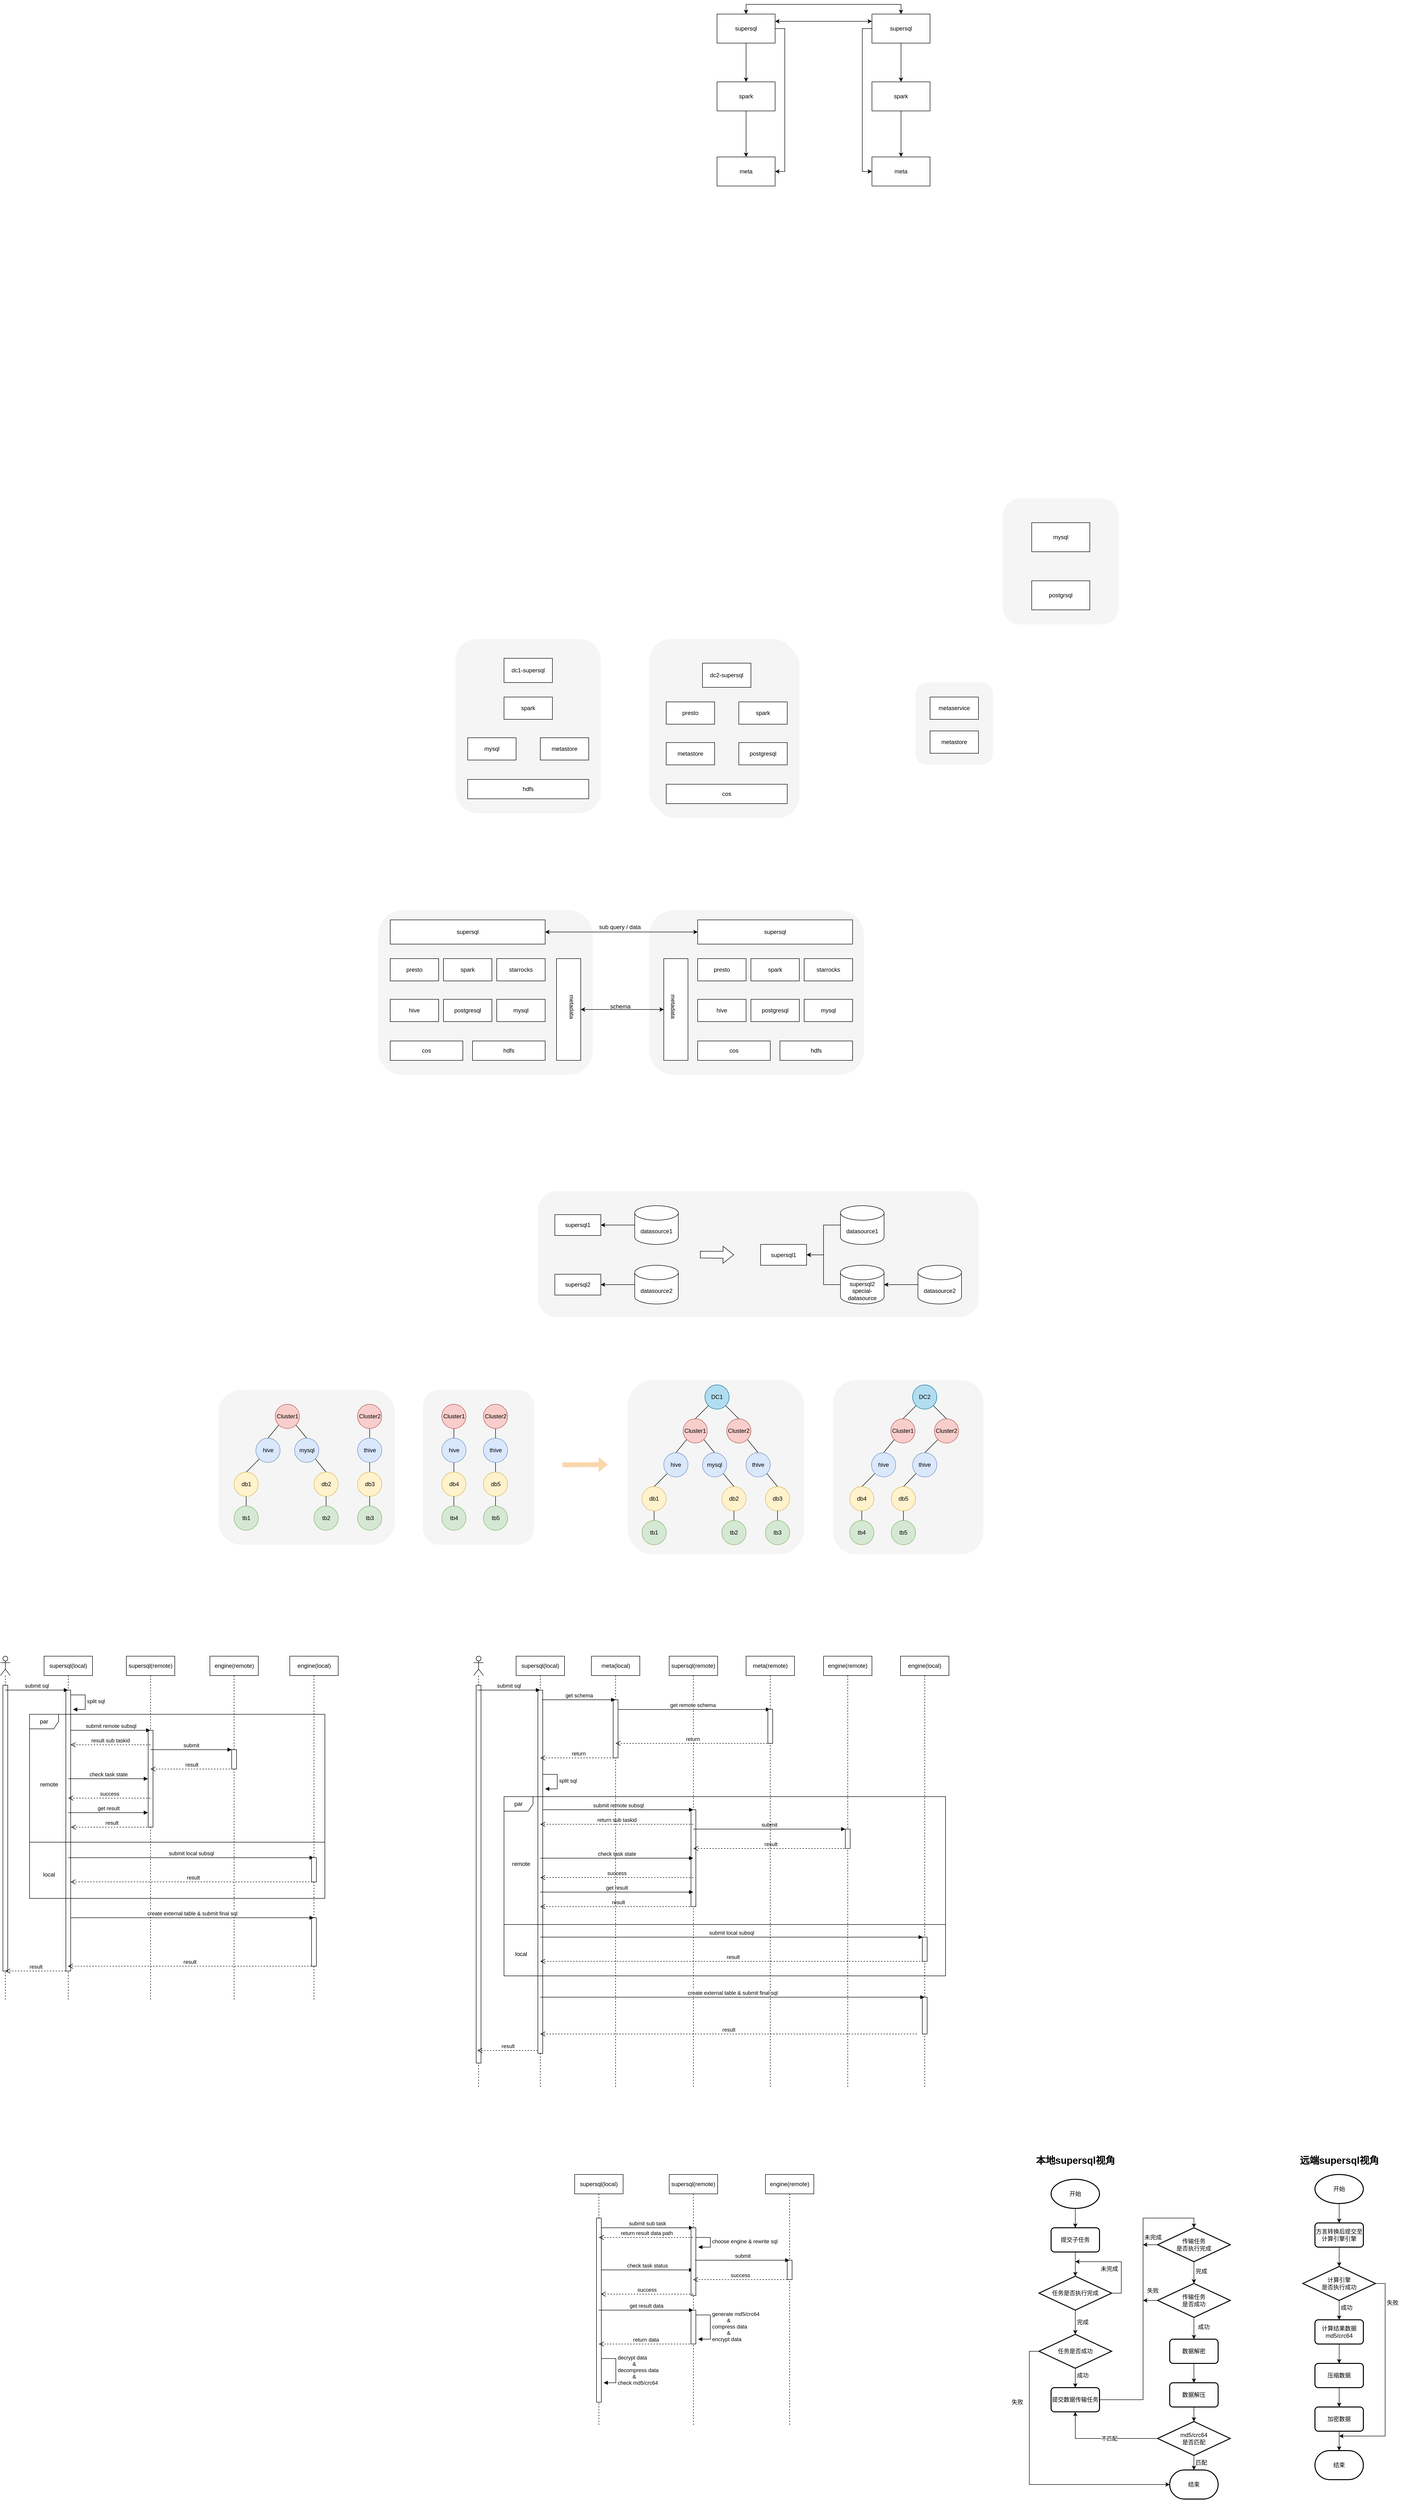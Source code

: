 <mxfile version="20.8.16" type="github">
  <diagram id="TlnSkBfOpNA6QtShhEIw" name="第 1 页">
    <mxGraphModel dx="2594" dy="1106" grid="1" gridSize="10" guides="1" tooltips="1" connect="1" arrows="1" fold="1" page="1" pageScale="1" pageWidth="827" pageHeight="1169" math="0" shadow="0">
      <root>
        <mxCell id="0" />
        <mxCell id="1" parent="0" />
        <mxCell id="VO75mMiNTgfxBySx9SuO-57" value="" style="rounded=1;whiteSpace=wrap;html=1;fillColor=#f5f5f5;strokeColor=none;fontColor=#333333;" parent="1" vertex="1">
          <mxGeometry x="-560" y="2110" width="443.5" height="340" as="geometry" />
        </mxCell>
        <mxCell id="VO75mMiNTgfxBySx9SuO-201" value="" style="rounded=0;html=1;strokeColor=default;fillColor=#FFFFFF;horizontal=1;textDirection=ltr;whiteSpace=wrap;" parent="1" vertex="1">
          <mxGeometry x="-191.5" y="2210" width="50" height="210" as="geometry" />
        </mxCell>
        <mxCell id="VO75mMiNTgfxBySx9SuO-184" value="" style="rounded=1;whiteSpace=wrap;html=1;fillColor=#f5f5f5;strokeColor=none;fontColor=#333333;" parent="1" vertex="1">
          <mxGeometry y="2110" width="443.5" height="340" as="geometry" />
        </mxCell>
        <mxCell id="VO75mMiNTgfxBySx9SuO-179" value="" style="rounded=1;whiteSpace=wrap;html=1;fillColor=#f5f5f5;strokeColor=none;fontColor=#333333;" parent="1" vertex="1">
          <mxGeometry x="-890" y="3100" width="365" height="320" as="geometry" />
        </mxCell>
        <mxCell id="VO75mMiNTgfxBySx9SuO-180" value="" style="rounded=1;whiteSpace=wrap;html=1;fillColor=#f5f5f5;strokeColor=none;fontColor=#333333;" parent="1" vertex="1">
          <mxGeometry x="-467.5" y="3100" width="230" height="320" as="geometry" />
        </mxCell>
        <mxCell id="VO75mMiNTgfxBySx9SuO-144" value="" style="rounded=1;whiteSpace=wrap;html=1;fillColor=#f5f5f5;strokeColor=none;fontColor=#333333;" parent="1" vertex="1">
          <mxGeometry x="-45" y="3080" width="365" height="360" as="geometry" />
        </mxCell>
        <mxCell id="VO75mMiNTgfxBySx9SuO-143" value="" style="rounded=1;whiteSpace=wrap;html=1;fillColor=#f5f5f5;strokeColor=none;fontColor=#333333;" parent="1" vertex="1">
          <mxGeometry x="380" y="3080" width="310" height="360" as="geometry" />
        </mxCell>
        <mxCell id="VO75mMiNTgfxBySx9SuO-94" value="" style="rounded=1;whiteSpace=wrap;html=1;fillColor=#f5f5f5;strokeColor=none;fontColor=#333333;" parent="1" vertex="1">
          <mxGeometry x="-230" y="2690" width="910" height="260" as="geometry" />
        </mxCell>
        <mxCell id="VO75mMiNTgfxBySx9SuO-32" value="" style="rounded=1;whiteSpace=wrap;html=1;fillColor=#f5f5f5;strokeColor=none;fontColor=#333333;" parent="1" vertex="1">
          <mxGeometry y="1550" width="300" height="360" as="geometry" />
        </mxCell>
        <mxCell id="VO75mMiNTgfxBySx9SuO-17" value="" style="rounded=1;whiteSpace=wrap;html=1;fillColor=#f5f5f5;strokeColor=none;fontColor=#333333;" parent="1" vertex="1">
          <mxGeometry x="-400" y="1550" width="300" height="360" as="geometry" />
        </mxCell>
        <mxCell id="VO75mMiNTgfxBySx9SuO-7" style="edgeStyle=orthogonalEdgeStyle;rounded=0;orthogonalLoop=1;jettySize=auto;html=1;exitX=1;exitY=0.5;exitDx=0;exitDy=0;entryX=1;entryY=0.5;entryDx=0;entryDy=0;" parent="1" source="VO75mMiNTgfxBySx9SuO-1" target="VO75mMiNTgfxBySx9SuO-5" edge="1">
          <mxGeometry relative="1" as="geometry" />
        </mxCell>
        <mxCell id="VO75mMiNTgfxBySx9SuO-12" style="edgeStyle=orthogonalEdgeStyle;rounded=0;orthogonalLoop=1;jettySize=auto;html=1;exitX=0.5;exitY=1;exitDx=0;exitDy=0;entryX=0.5;entryY=0;entryDx=0;entryDy=0;" parent="1" source="VO75mMiNTgfxBySx9SuO-1" target="VO75mMiNTgfxBySx9SuO-2" edge="1">
          <mxGeometry relative="1" as="geometry" />
        </mxCell>
        <mxCell id="VO75mMiNTgfxBySx9SuO-14" style="edgeStyle=orthogonalEdgeStyle;rounded=0;orthogonalLoop=1;jettySize=auto;html=1;exitX=0.5;exitY=0;exitDx=0;exitDy=0;entryX=0.5;entryY=0;entryDx=0;entryDy=0;startArrow=classic;startFill=1;" parent="1" source="VO75mMiNTgfxBySx9SuO-1" target="VO75mMiNTgfxBySx9SuO-3" edge="1">
          <mxGeometry relative="1" as="geometry" />
        </mxCell>
        <mxCell id="VO75mMiNTgfxBySx9SuO-1" value="supersql" style="rounded=0;whiteSpace=wrap;html=1;" parent="1" vertex="1">
          <mxGeometry x="140" y="260" width="120" height="60" as="geometry" />
        </mxCell>
        <mxCell id="VO75mMiNTgfxBySx9SuO-13" style="edgeStyle=orthogonalEdgeStyle;rounded=0;orthogonalLoop=1;jettySize=auto;html=1;exitX=0.5;exitY=1;exitDx=0;exitDy=0;entryX=0.5;entryY=0;entryDx=0;entryDy=0;" parent="1" source="VO75mMiNTgfxBySx9SuO-2" target="VO75mMiNTgfxBySx9SuO-5" edge="1">
          <mxGeometry relative="1" as="geometry" />
        </mxCell>
        <mxCell id="VO75mMiNTgfxBySx9SuO-2" value="spark" style="rounded=0;whiteSpace=wrap;html=1;" parent="1" vertex="1">
          <mxGeometry x="140" y="400" width="120" height="60" as="geometry" />
        </mxCell>
        <mxCell id="VO75mMiNTgfxBySx9SuO-8" style="edgeStyle=orthogonalEdgeStyle;rounded=0;orthogonalLoop=1;jettySize=auto;html=1;exitX=0;exitY=0.5;exitDx=0;exitDy=0;entryX=0;entryY=0.5;entryDx=0;entryDy=0;" parent="1" source="VO75mMiNTgfxBySx9SuO-3" target="VO75mMiNTgfxBySx9SuO-6" edge="1">
          <mxGeometry relative="1" as="geometry" />
        </mxCell>
        <mxCell id="VO75mMiNTgfxBySx9SuO-9" style="edgeStyle=orthogonalEdgeStyle;rounded=0;orthogonalLoop=1;jettySize=auto;html=1;exitX=0;exitY=0.25;exitDx=0;exitDy=0;entryX=1;entryY=0.25;entryDx=0;entryDy=0;startArrow=classic;startFill=1;" parent="1" source="VO75mMiNTgfxBySx9SuO-3" target="VO75mMiNTgfxBySx9SuO-1" edge="1">
          <mxGeometry relative="1" as="geometry" />
        </mxCell>
        <mxCell id="VO75mMiNTgfxBySx9SuO-10" style="edgeStyle=orthogonalEdgeStyle;rounded=0;orthogonalLoop=1;jettySize=auto;html=1;exitX=0.5;exitY=1;exitDx=0;exitDy=0;" parent="1" source="VO75mMiNTgfxBySx9SuO-3" target="VO75mMiNTgfxBySx9SuO-4" edge="1">
          <mxGeometry relative="1" as="geometry" />
        </mxCell>
        <mxCell id="VO75mMiNTgfxBySx9SuO-3" value="supersql" style="rounded=0;whiteSpace=wrap;html=1;" parent="1" vertex="1">
          <mxGeometry x="460" y="260" width="120" height="60" as="geometry" />
        </mxCell>
        <mxCell id="VO75mMiNTgfxBySx9SuO-11" style="edgeStyle=orthogonalEdgeStyle;rounded=0;orthogonalLoop=1;jettySize=auto;html=1;exitX=0.5;exitY=1;exitDx=0;exitDy=0;entryX=0.5;entryY=0;entryDx=0;entryDy=0;" parent="1" source="VO75mMiNTgfxBySx9SuO-4" target="VO75mMiNTgfxBySx9SuO-6" edge="1">
          <mxGeometry relative="1" as="geometry" />
        </mxCell>
        <mxCell id="VO75mMiNTgfxBySx9SuO-4" value="spark" style="rounded=0;whiteSpace=wrap;html=1;" parent="1" vertex="1">
          <mxGeometry x="460" y="400" width="120" height="60" as="geometry" />
        </mxCell>
        <mxCell id="VO75mMiNTgfxBySx9SuO-5" value="meta" style="rounded=0;whiteSpace=wrap;html=1;" parent="1" vertex="1">
          <mxGeometry x="140" y="555" width="120" height="60" as="geometry" />
        </mxCell>
        <mxCell id="VO75mMiNTgfxBySx9SuO-6" value="meta" style="rounded=0;whiteSpace=wrap;html=1;" parent="1" vertex="1">
          <mxGeometry x="460" y="555" width="120" height="60" as="geometry" />
        </mxCell>
        <mxCell id="VO75mMiNTgfxBySx9SuO-15" value="dc1-supersql" style="rounded=0;whiteSpace=wrap;html=1;" parent="1" vertex="1">
          <mxGeometry x="-300" y="1590" width="100" height="50" as="geometry" />
        </mxCell>
        <mxCell id="VO75mMiNTgfxBySx9SuO-16" value="metastore" style="rounded=0;whiteSpace=wrap;html=1;" parent="1" vertex="1">
          <mxGeometry x="-225" y="1754" width="100" height="46" as="geometry" />
        </mxCell>
        <mxCell id="VO75mMiNTgfxBySx9SuO-22" value="spark" style="rounded=0;whiteSpace=wrap;html=1;" parent="1" vertex="1">
          <mxGeometry x="-300" y="1670" width="100" height="46" as="geometry" />
        </mxCell>
        <mxCell id="VO75mMiNTgfxBySx9SuO-23" value="hdfs" style="rounded=0;whiteSpace=wrap;html=1;" parent="1" vertex="1">
          <mxGeometry x="-375" y="1840" width="250" height="40" as="geometry" />
        </mxCell>
        <mxCell id="VO75mMiNTgfxBySx9SuO-24" value="" style="rounded=1;whiteSpace=wrap;html=1;fillColor=#f5f5f5;strokeColor=none;fontColor=#333333;" parent="1" vertex="1">
          <mxGeometry x="730" y="1260" width="240" height="260" as="geometry" />
        </mxCell>
        <mxCell id="VO75mMiNTgfxBySx9SuO-25" value="mysql" style="rounded=0;whiteSpace=wrap;html=1;" parent="1" vertex="1">
          <mxGeometry x="790" y="1310" width="120" height="60" as="geometry" />
        </mxCell>
        <mxCell id="VO75mMiNTgfxBySx9SuO-26" value="postgrsql" style="rounded=0;whiteSpace=wrap;html=1;" parent="1" vertex="1">
          <mxGeometry x="790" y="1430" width="120" height="60" as="geometry" />
        </mxCell>
        <mxCell id="VO75mMiNTgfxBySx9SuO-28" value="mysql" style="rounded=0;whiteSpace=wrap;html=1;" parent="1" vertex="1">
          <mxGeometry x="-375" y="1754" width="100" height="46" as="geometry" />
        </mxCell>
        <mxCell id="VO75mMiNTgfxBySx9SuO-33" value="dc2-supersql" style="rounded=0;whiteSpace=wrap;html=1;" parent="1" vertex="1">
          <mxGeometry x="100" y="1590" width="100" height="50" as="geometry" />
        </mxCell>
        <mxCell id="VO75mMiNTgfxBySx9SuO-38" value="presto" style="rounded=0;whiteSpace=wrap;html=1;" parent="1" vertex="1">
          <mxGeometry x="25" y="1670" width="100" height="46" as="geometry" />
        </mxCell>
        <mxCell id="VO75mMiNTgfxBySx9SuO-39" value="cos" style="rounded=0;whiteSpace=wrap;html=1;" parent="1" vertex="1">
          <mxGeometry x="25" y="1840" width="250" height="40" as="geometry" />
        </mxCell>
        <mxCell id="VO75mMiNTgfxBySx9SuO-40" value="postgresql" style="rounded=0;whiteSpace=wrap;html=1;" parent="1" vertex="1">
          <mxGeometry x="175" y="1754" width="100" height="46" as="geometry" />
        </mxCell>
        <mxCell id="VO75mMiNTgfxBySx9SuO-45" value="" style="rounded=1;whiteSpace=wrap;html=1;fillColor=#f5f5f5;strokeColor=none;fontColor=#333333;" parent="1" vertex="1">
          <mxGeometry x="550" y="1640" width="160" height="170" as="geometry" />
        </mxCell>
        <mxCell id="VO75mMiNTgfxBySx9SuO-46" value="metastore" style="rounded=0;whiteSpace=wrap;html=1;" parent="1" vertex="1">
          <mxGeometry x="580" y="1740" width="100" height="46" as="geometry" />
        </mxCell>
        <mxCell id="VO75mMiNTgfxBySx9SuO-47" value="metaservice" style="rounded=0;whiteSpace=wrap;html=1;" parent="1" vertex="1">
          <mxGeometry x="580" y="1670" width="100" height="46" as="geometry" />
        </mxCell>
        <mxCell id="VO75mMiNTgfxBySx9SuO-48" value="spark" style="rounded=0;whiteSpace=wrap;html=1;" parent="1" vertex="1">
          <mxGeometry x="175" y="1670" width="100" height="46" as="geometry" />
        </mxCell>
        <mxCell id="VO75mMiNTgfxBySx9SuO-49" value="metastore" style="rounded=0;whiteSpace=wrap;html=1;" parent="1" vertex="1">
          <mxGeometry x="25" y="1754" width="100" height="46" as="geometry" />
        </mxCell>
        <mxCell id="VO75mMiNTgfxBySx9SuO-50" value="" style="rounded=1;whiteSpace=wrap;html=1;fillColor=#f5f5f5;strokeColor=none;fontColor=#333333;" parent="1" vertex="1">
          <mxGeometry x="10" y="1560" width="300" height="360" as="geometry" />
        </mxCell>
        <mxCell id="VO75mMiNTgfxBySx9SuO-51" value="dc2-supersql" style="rounded=0;whiteSpace=wrap;html=1;" parent="1" vertex="1">
          <mxGeometry x="110" y="1600" width="100" height="50" as="geometry" />
        </mxCell>
        <mxCell id="VO75mMiNTgfxBySx9SuO-52" value="presto" style="rounded=0;whiteSpace=wrap;html=1;" parent="1" vertex="1">
          <mxGeometry x="35" y="1680" width="100" height="46" as="geometry" />
        </mxCell>
        <mxCell id="VO75mMiNTgfxBySx9SuO-53" value="cos" style="rounded=0;whiteSpace=wrap;html=1;" parent="1" vertex="1">
          <mxGeometry x="35" y="1850" width="250" height="40" as="geometry" />
        </mxCell>
        <mxCell id="VO75mMiNTgfxBySx9SuO-54" value="postgresql" style="rounded=0;whiteSpace=wrap;html=1;" parent="1" vertex="1">
          <mxGeometry x="185" y="1764" width="100" height="46" as="geometry" />
        </mxCell>
        <mxCell id="VO75mMiNTgfxBySx9SuO-55" value="spark" style="rounded=0;whiteSpace=wrap;html=1;" parent="1" vertex="1">
          <mxGeometry x="185" y="1680" width="100" height="46" as="geometry" />
        </mxCell>
        <mxCell id="VO75mMiNTgfxBySx9SuO-56" value="metastore" style="rounded=0;whiteSpace=wrap;html=1;" parent="1" vertex="1">
          <mxGeometry x="35" y="1764" width="100" height="46" as="geometry" />
        </mxCell>
        <mxCell id="VO75mMiNTgfxBySx9SuO-196" style="edgeStyle=none;rounded=0;orthogonalLoop=1;jettySize=auto;html=1;exitX=1;exitY=0.5;exitDx=0;exitDy=0;startArrow=classic;startFill=1;endArrow=classic;endFill=1;fillColor=#FFFFFF;" parent="1" source="VO75mMiNTgfxBySx9SuO-58" target="VO75mMiNTgfxBySx9SuO-185" edge="1">
          <mxGeometry relative="1" as="geometry" />
        </mxCell>
        <mxCell id="VO75mMiNTgfxBySx9SuO-58" value="supersql" style="rounded=0;whiteSpace=wrap;html=1;" parent="1" vertex="1">
          <mxGeometry x="-535" y="2130" width="320" height="50" as="geometry" />
        </mxCell>
        <mxCell id="VO75mMiNTgfxBySx9SuO-59" value="presto" style="rounded=0;whiteSpace=wrap;html=1;" parent="1" vertex="1">
          <mxGeometry x="-535" y="2210" width="100" height="46" as="geometry" />
        </mxCell>
        <mxCell id="VO75mMiNTgfxBySx9SuO-60" value="cos" style="rounded=0;whiteSpace=wrap;html=1;" parent="1" vertex="1">
          <mxGeometry x="-535" y="2380" width="150" height="40" as="geometry" />
        </mxCell>
        <mxCell id="VO75mMiNTgfxBySx9SuO-61" value="postgresql" style="rounded=0;whiteSpace=wrap;html=1;" parent="1" vertex="1">
          <mxGeometry x="-425" y="2294" width="100" height="46" as="geometry" />
        </mxCell>
        <mxCell id="VO75mMiNTgfxBySx9SuO-62" value="spark" style="rounded=0;whiteSpace=wrap;html=1;" parent="1" vertex="1">
          <mxGeometry x="-425" y="2210" width="100" height="46" as="geometry" />
        </mxCell>
        <mxCell id="VO75mMiNTgfxBySx9SuO-63" value="hive" style="rounded=0;whiteSpace=wrap;html=1;" parent="1" vertex="1">
          <mxGeometry x="-535" y="2294" width="100" height="46" as="geometry" />
        </mxCell>
        <mxCell id="VO75mMiNTgfxBySx9SuO-65" value="starrocks" style="rounded=0;whiteSpace=wrap;html=1;" parent="1" vertex="1">
          <mxGeometry x="-315" y="2210" width="100" height="46" as="geometry" />
        </mxCell>
        <mxCell id="VO75mMiNTgfxBySx9SuO-69" value="mysql" style="rounded=0;whiteSpace=wrap;html=1;" parent="1" vertex="1">
          <mxGeometry x="-315" y="2294" width="100" height="46" as="geometry" />
        </mxCell>
        <mxCell id="VO75mMiNTgfxBySx9SuO-70" value="hdfs" style="rounded=0;whiteSpace=wrap;html=1;" parent="1" vertex="1">
          <mxGeometry x="-365" y="2380" width="150" height="40" as="geometry" />
        </mxCell>
        <mxCell id="VO75mMiNTgfxBySx9SuO-74" value="supersql1" style="rounded=0;whiteSpace=wrap;html=1;" parent="1" vertex="1">
          <mxGeometry x="-195" y="2738.5" width="95" height="43" as="geometry" />
        </mxCell>
        <mxCell id="VO75mMiNTgfxBySx9SuO-79" style="edgeStyle=none;rounded=0;orthogonalLoop=1;jettySize=auto;html=1;exitX=0;exitY=0.5;exitDx=0;exitDy=0;exitPerimeter=0;entryX=1;entryY=0.5;entryDx=0;entryDy=0;startArrow=none;startFill=0;" parent="1" source="VO75mMiNTgfxBySx9SuO-76" target="VO75mMiNTgfxBySx9SuO-74" edge="1">
          <mxGeometry relative="1" as="geometry" />
        </mxCell>
        <mxCell id="VO75mMiNTgfxBySx9SuO-76" value="datasource1" style="shape=cylinder3;whiteSpace=wrap;html=1;boundedLbl=1;backgroundOutline=1;size=15;strokeColor=default;fillColor=#FFFFFF;" parent="1" vertex="1">
          <mxGeometry x="-30" y="2720" width="90" height="80" as="geometry" />
        </mxCell>
        <mxCell id="VO75mMiNTgfxBySx9SuO-80" style="edgeStyle=none;rounded=0;orthogonalLoop=1;jettySize=auto;html=1;exitX=0;exitY=0.5;exitDx=0;exitDy=0;exitPerimeter=0;entryX=1;entryY=0.5;entryDx=0;entryDy=0;startArrow=none;startFill=0;" parent="1" source="VO75mMiNTgfxBySx9SuO-77" target="VO75mMiNTgfxBySx9SuO-78" edge="1">
          <mxGeometry relative="1" as="geometry" />
        </mxCell>
        <mxCell id="VO75mMiNTgfxBySx9SuO-77" value="datasource2" style="shape=cylinder3;whiteSpace=wrap;html=1;boundedLbl=1;backgroundOutline=1;size=15;strokeColor=default;fillColor=#FFFFFF;" parent="1" vertex="1">
          <mxGeometry x="-30" y="2843" width="90" height="80" as="geometry" />
        </mxCell>
        <mxCell id="VO75mMiNTgfxBySx9SuO-78" value="supersql2" style="rounded=0;whiteSpace=wrap;html=1;" parent="1" vertex="1">
          <mxGeometry x="-195" y="2861.5" width="95" height="43" as="geometry" />
        </mxCell>
        <mxCell id="VO75mMiNTgfxBySx9SuO-81" value="supersql1" style="rounded=0;whiteSpace=wrap;html=1;" parent="1" vertex="1">
          <mxGeometry x="230" y="2800" width="95" height="43" as="geometry" />
        </mxCell>
        <mxCell id="VO75mMiNTgfxBySx9SuO-92" style="edgeStyle=orthogonalEdgeStyle;rounded=0;orthogonalLoop=1;jettySize=auto;html=1;exitX=0;exitY=0.5;exitDx=0;exitDy=0;exitPerimeter=0;entryX=1;entryY=0.5;entryDx=0;entryDy=0;startArrow=none;startFill=0;" parent="1" source="VO75mMiNTgfxBySx9SuO-83" target="VO75mMiNTgfxBySx9SuO-81" edge="1">
          <mxGeometry relative="1" as="geometry" />
        </mxCell>
        <mxCell id="VO75mMiNTgfxBySx9SuO-83" value="datasource1" style="shape=cylinder3;whiteSpace=wrap;html=1;boundedLbl=1;backgroundOutline=1;size=15;strokeColor=default;fillColor=#FFFFFF;" parent="1" vertex="1">
          <mxGeometry x="395" y="2720" width="90" height="80" as="geometry" />
        </mxCell>
        <mxCell id="VO75mMiNTgfxBySx9SuO-93" style="edgeStyle=orthogonalEdgeStyle;rounded=0;orthogonalLoop=1;jettySize=auto;html=1;exitX=0;exitY=0.5;exitDx=0;exitDy=0;exitPerimeter=0;entryX=1;entryY=0.5;entryDx=0;entryDy=0;startArrow=none;startFill=0;" parent="1" source="VO75mMiNTgfxBySx9SuO-85" target="VO75mMiNTgfxBySx9SuO-81" edge="1">
          <mxGeometry relative="1" as="geometry" />
        </mxCell>
        <mxCell id="VO75mMiNTgfxBySx9SuO-85" value="supersql2&lt;br&gt;special-datasource" style="shape=cylinder3;whiteSpace=wrap;html=1;boundedLbl=1;backgroundOutline=1;size=15;strokeColor=default;fillColor=#FFFFFF;" parent="1" vertex="1">
          <mxGeometry x="395" y="2843" width="90" height="80" as="geometry" />
        </mxCell>
        <mxCell id="VO75mMiNTgfxBySx9SuO-89" value="" style="shape=flexArrow;endArrow=classic;html=1;rounded=0;width=14;endSize=7.02;fillColor=#FFFFFF;" parent="1" edge="1">
          <mxGeometry width="50" height="50" relative="1" as="geometry">
            <mxPoint x="105" y="2821" as="sourcePoint" />
            <mxPoint x="175" y="2821.5" as="targetPoint" />
          </mxGeometry>
        </mxCell>
        <mxCell id="VO75mMiNTgfxBySx9SuO-90" style="edgeStyle=none;rounded=0;orthogonalLoop=1;jettySize=auto;html=1;exitX=0;exitY=0.5;exitDx=0;exitDy=0;exitPerimeter=0;entryX=1;entryY=0.5;entryDx=0;entryDy=0;startArrow=none;startFill=0;" parent="1" source="VO75mMiNTgfxBySx9SuO-91" edge="1">
          <mxGeometry relative="1" as="geometry">
            <mxPoint x="485" y="2883" as="targetPoint" />
          </mxGeometry>
        </mxCell>
        <mxCell id="VO75mMiNTgfxBySx9SuO-91" value="datasource2" style="shape=cylinder3;whiteSpace=wrap;html=1;boundedLbl=1;backgroundOutline=1;size=15;strokeColor=default;fillColor=#FFFFFF;" parent="1" vertex="1">
          <mxGeometry x="555" y="2843" width="90" height="80" as="geometry" />
        </mxCell>
        <mxCell id="VO75mMiNTgfxBySx9SuO-98" style="rounded=0;orthogonalLoop=1;jettySize=auto;html=1;exitX=0;exitY=1;exitDx=0;exitDy=0;entryX=0.5;entryY=0;entryDx=0;entryDy=0;startArrow=none;startFill=0;fillColor=#FFFFFF;endArrow=none;endFill=0;" parent="1" source="VO75mMiNTgfxBySx9SuO-95" target="VO75mMiNTgfxBySx9SuO-96" edge="1">
          <mxGeometry relative="1" as="geometry" />
        </mxCell>
        <mxCell id="VO75mMiNTgfxBySx9SuO-99" style="rounded=0;orthogonalLoop=1;jettySize=auto;html=1;exitX=1;exitY=1;exitDx=0;exitDy=0;entryX=0.5;entryY=0;entryDx=0;entryDy=0;startArrow=none;startFill=0;fillColor=#FFFFFF;endArrow=none;endFill=0;" parent="1" source="VO75mMiNTgfxBySx9SuO-95" target="VO75mMiNTgfxBySx9SuO-97" edge="1">
          <mxGeometry relative="1" as="geometry" />
        </mxCell>
        <mxCell id="VO75mMiNTgfxBySx9SuO-95" value="DC1" style="ellipse;whiteSpace=wrap;html=1;aspect=fixed;strokeColor=#10739e;fillColor=#b1ddf0;" parent="1" vertex="1">
          <mxGeometry x="115" y="3090" width="50" height="50" as="geometry" />
        </mxCell>
        <mxCell id="VO75mMiNTgfxBySx9SuO-104" style="edgeStyle=none;rounded=0;orthogonalLoop=1;jettySize=auto;html=1;exitX=1;exitY=1;exitDx=0;exitDy=0;entryX=0.5;entryY=0;entryDx=0;entryDy=0;startArrow=none;startFill=0;endArrow=none;endFill=0;fillColor=#FFFFFF;" parent="1" source="VO75mMiNTgfxBySx9SuO-96" target="VO75mMiNTgfxBySx9SuO-101" edge="1">
          <mxGeometry relative="1" as="geometry" />
        </mxCell>
        <mxCell id="VO75mMiNTgfxBySx9SuO-105" style="edgeStyle=none;rounded=0;orthogonalLoop=1;jettySize=auto;html=1;exitX=0;exitY=1;exitDx=0;exitDy=0;entryX=0.5;entryY=0;entryDx=0;entryDy=0;startArrow=none;startFill=0;endArrow=none;endFill=0;fillColor=#FFFFFF;" parent="1" source="VO75mMiNTgfxBySx9SuO-96" target="VO75mMiNTgfxBySx9SuO-100" edge="1">
          <mxGeometry relative="1" as="geometry" />
        </mxCell>
        <mxCell id="VO75mMiNTgfxBySx9SuO-96" value="Cluster1" style="ellipse;whiteSpace=wrap;html=1;aspect=fixed;strokeColor=#b85450;fillColor=#f8cecc;" parent="1" vertex="1">
          <mxGeometry x="70" y="3160" width="50" height="50" as="geometry" />
        </mxCell>
        <mxCell id="VO75mMiNTgfxBySx9SuO-103" style="edgeStyle=none;rounded=0;orthogonalLoop=1;jettySize=auto;html=1;exitX=1;exitY=1;exitDx=0;exitDy=0;entryX=0.5;entryY=0;entryDx=0;entryDy=0;startArrow=none;startFill=0;endArrow=none;endFill=0;fillColor=#FFFFFF;" parent="1" source="VO75mMiNTgfxBySx9SuO-97" target="VO75mMiNTgfxBySx9SuO-102" edge="1">
          <mxGeometry relative="1" as="geometry" />
        </mxCell>
        <mxCell id="VO75mMiNTgfxBySx9SuO-97" value="Cluster2" style="ellipse;whiteSpace=wrap;html=1;aspect=fixed;strokeColor=#b85450;fillColor=#f8cecc;" parent="1" vertex="1">
          <mxGeometry x="160" y="3160" width="50" height="50" as="geometry" />
        </mxCell>
        <mxCell id="VO75mMiNTgfxBySx9SuO-108" style="edgeStyle=none;rounded=0;orthogonalLoop=1;jettySize=auto;html=1;exitX=0;exitY=1;exitDx=0;exitDy=0;entryX=0.5;entryY=0;entryDx=0;entryDy=0;startArrow=none;startFill=0;endArrow=none;endFill=0;fillColor=#FFFFFF;" parent="1" source="VO75mMiNTgfxBySx9SuO-100" target="VO75mMiNTgfxBySx9SuO-106" edge="1">
          <mxGeometry relative="1" as="geometry" />
        </mxCell>
        <mxCell id="VO75mMiNTgfxBySx9SuO-100" value="hive" style="ellipse;whiteSpace=wrap;html=1;aspect=fixed;strokeColor=#6c8ebf;fillColor=#dae8fc;" parent="1" vertex="1">
          <mxGeometry x="30" y="3230" width="50" height="50" as="geometry" />
        </mxCell>
        <mxCell id="VO75mMiNTgfxBySx9SuO-111" style="edgeStyle=none;rounded=0;orthogonalLoop=1;jettySize=auto;html=1;exitX=1;exitY=1;exitDx=0;exitDy=0;entryX=0.5;entryY=0;entryDx=0;entryDy=0;startArrow=none;startFill=0;endArrow=none;endFill=0;fillColor=#FFFFFF;" parent="1" source="VO75mMiNTgfxBySx9SuO-101" target="VO75mMiNTgfxBySx9SuO-110" edge="1">
          <mxGeometry relative="1" as="geometry" />
        </mxCell>
        <mxCell id="VO75mMiNTgfxBySx9SuO-101" value="mysql" style="ellipse;whiteSpace=wrap;html=1;aspect=fixed;strokeColor=#6c8ebf;fillColor=#dae8fc;" parent="1" vertex="1">
          <mxGeometry x="110" y="3230" width="50" height="50" as="geometry" />
        </mxCell>
        <mxCell id="VO75mMiNTgfxBySx9SuO-113" style="edgeStyle=none;rounded=0;orthogonalLoop=1;jettySize=auto;html=1;exitX=1;exitY=1;exitDx=0;exitDy=0;entryX=0.5;entryY=0;entryDx=0;entryDy=0;startArrow=none;startFill=0;endArrow=none;endFill=0;fillColor=#FFFFFF;" parent="1" source="VO75mMiNTgfxBySx9SuO-102" target="VO75mMiNTgfxBySx9SuO-112" edge="1">
          <mxGeometry relative="1" as="geometry" />
        </mxCell>
        <mxCell id="VO75mMiNTgfxBySx9SuO-102" value="thive" style="ellipse;whiteSpace=wrap;html=1;aspect=fixed;strokeColor=#6c8ebf;fillColor=#dae8fc;" parent="1" vertex="1">
          <mxGeometry x="200" y="3230" width="50" height="50" as="geometry" />
        </mxCell>
        <mxCell id="VO75mMiNTgfxBySx9SuO-134" style="edgeStyle=none;rounded=0;orthogonalLoop=1;jettySize=auto;html=1;exitX=0.5;exitY=1;exitDx=0;exitDy=0;entryX=0.5;entryY=0;entryDx=0;entryDy=0;startArrow=none;startFill=0;endArrow=none;endFill=0;fillColor=#FFFFFF;" parent="1" source="VO75mMiNTgfxBySx9SuO-106" target="VO75mMiNTgfxBySx9SuO-133" edge="1">
          <mxGeometry relative="1" as="geometry" />
        </mxCell>
        <mxCell id="VO75mMiNTgfxBySx9SuO-106" value="db1" style="ellipse;whiteSpace=wrap;html=1;aspect=fixed;strokeColor=#d6b656;fillColor=#fff2cc;" parent="1" vertex="1">
          <mxGeometry x="-15" y="3300" width="50" height="50" as="geometry" />
        </mxCell>
        <mxCell id="VO75mMiNTgfxBySx9SuO-110" value="db2" style="ellipse;whiteSpace=wrap;html=1;aspect=fixed;strokeColor=#d6b656;fillColor=#fff2cc;" parent="1" vertex="1">
          <mxGeometry x="150" y="3300" width="50" height="50" as="geometry" />
        </mxCell>
        <mxCell id="VO75mMiNTgfxBySx9SuO-112" value="db3" style="ellipse;whiteSpace=wrap;html=1;aspect=fixed;strokeColor=#d6b656;fillColor=#fff2cc;" parent="1" vertex="1">
          <mxGeometry x="240" y="3300" width="50" height="50" as="geometry" />
        </mxCell>
        <mxCell id="VO75mMiNTgfxBySx9SuO-114" style="rounded=0;orthogonalLoop=1;jettySize=auto;html=1;exitX=0;exitY=1;exitDx=0;exitDy=0;entryX=0.5;entryY=0;entryDx=0;entryDy=0;startArrow=none;startFill=0;fillColor=#FFFFFF;endArrow=none;endFill=0;" parent="1" source="VO75mMiNTgfxBySx9SuO-116" target="VO75mMiNTgfxBySx9SuO-119" edge="1">
          <mxGeometry relative="1" as="geometry" />
        </mxCell>
        <mxCell id="VO75mMiNTgfxBySx9SuO-115" style="rounded=0;orthogonalLoop=1;jettySize=auto;html=1;exitX=1;exitY=1;exitDx=0;exitDy=0;entryX=0.5;entryY=0;entryDx=0;entryDy=0;startArrow=none;startFill=0;fillColor=#FFFFFF;endArrow=none;endFill=0;" parent="1" source="VO75mMiNTgfxBySx9SuO-116" target="VO75mMiNTgfxBySx9SuO-121" edge="1">
          <mxGeometry relative="1" as="geometry" />
        </mxCell>
        <mxCell id="VO75mMiNTgfxBySx9SuO-116" value="DC2" style="ellipse;whiteSpace=wrap;html=1;aspect=fixed;strokeColor=#10739e;fillColor=#b1ddf0;" parent="1" vertex="1">
          <mxGeometry x="544" y="3090" width="50" height="50" as="geometry" />
        </mxCell>
        <mxCell id="VO75mMiNTgfxBySx9SuO-118" style="edgeStyle=none;rounded=0;orthogonalLoop=1;jettySize=auto;html=1;exitX=0;exitY=1;exitDx=0;exitDy=0;entryX=0.5;entryY=0;entryDx=0;entryDy=0;startArrow=none;startFill=0;endArrow=none;endFill=0;fillColor=#FFFFFF;" parent="1" source="VO75mMiNTgfxBySx9SuO-119" target="VO75mMiNTgfxBySx9SuO-124" edge="1">
          <mxGeometry relative="1" as="geometry" />
        </mxCell>
        <mxCell id="VO75mMiNTgfxBySx9SuO-119" value="Cluster1" style="ellipse;whiteSpace=wrap;html=1;aspect=fixed;strokeColor=#b85450;fillColor=#f8cecc;" parent="1" vertex="1">
          <mxGeometry x="499" y="3160" width="50" height="50" as="geometry" />
        </mxCell>
        <mxCell id="VO75mMiNTgfxBySx9SuO-120" style="edgeStyle=none;rounded=0;orthogonalLoop=1;jettySize=auto;html=1;exitX=0;exitY=1;exitDx=0;exitDy=0;entryX=0.5;entryY=0;entryDx=0;entryDy=0;startArrow=none;startFill=0;endArrow=none;endFill=0;fillColor=#FFFFFF;" parent="1" source="VO75mMiNTgfxBySx9SuO-121" target="VO75mMiNTgfxBySx9SuO-128" edge="1">
          <mxGeometry relative="1" as="geometry" />
        </mxCell>
        <mxCell id="VO75mMiNTgfxBySx9SuO-121" value="Cluster2" style="ellipse;whiteSpace=wrap;html=1;aspect=fixed;strokeColor=#b85450;fillColor=#f8cecc;" parent="1" vertex="1">
          <mxGeometry x="589" y="3160" width="50" height="50" as="geometry" />
        </mxCell>
        <mxCell id="VO75mMiNTgfxBySx9SuO-122" style="edgeStyle=none;rounded=0;orthogonalLoop=1;jettySize=auto;html=1;exitX=0;exitY=1;exitDx=0;exitDy=0;entryX=0.5;entryY=0;entryDx=0;entryDy=0;startArrow=none;startFill=0;endArrow=none;endFill=0;fillColor=#FFFFFF;" parent="1" source="VO75mMiNTgfxBySx9SuO-124" target="VO75mMiNTgfxBySx9SuO-129" edge="1">
          <mxGeometry relative="1" as="geometry" />
        </mxCell>
        <mxCell id="VO75mMiNTgfxBySx9SuO-124" value="hive" style="ellipse;whiteSpace=wrap;html=1;aspect=fixed;strokeColor=#6c8ebf;fillColor=#dae8fc;" parent="1" vertex="1">
          <mxGeometry x="459" y="3230" width="50" height="50" as="geometry" />
        </mxCell>
        <mxCell id="VO75mMiNTgfxBySx9SuO-127" style="edgeStyle=none;rounded=0;orthogonalLoop=1;jettySize=auto;html=1;exitX=0;exitY=1;exitDx=0;exitDy=0;entryX=0.5;entryY=0;entryDx=0;entryDy=0;startArrow=none;startFill=0;endArrow=none;endFill=0;fillColor=#FFFFFF;" parent="1" source="VO75mMiNTgfxBySx9SuO-128" target="VO75mMiNTgfxBySx9SuO-132" edge="1">
          <mxGeometry relative="1" as="geometry" />
        </mxCell>
        <mxCell id="VO75mMiNTgfxBySx9SuO-128" value="thive" style="ellipse;whiteSpace=wrap;html=1;aspect=fixed;strokeColor=#6c8ebf;fillColor=#dae8fc;" parent="1" vertex="1">
          <mxGeometry x="544" y="3230" width="50" height="50" as="geometry" />
        </mxCell>
        <mxCell id="VO75mMiNTgfxBySx9SuO-129" value="db4" style="ellipse;whiteSpace=wrap;html=1;aspect=fixed;strokeColor=#d6b656;fillColor=#fff2cc;" parent="1" vertex="1">
          <mxGeometry x="414" y="3300" width="50" height="50" as="geometry" />
        </mxCell>
        <mxCell id="VO75mMiNTgfxBySx9SuO-132" value="db5" style="ellipse;whiteSpace=wrap;html=1;aspect=fixed;strokeColor=#d6b656;fillColor=#fff2cc;" parent="1" vertex="1">
          <mxGeometry x="500" y="3300" width="50" height="50" as="geometry" />
        </mxCell>
        <mxCell id="VO75mMiNTgfxBySx9SuO-133" value="tb1" style="ellipse;whiteSpace=wrap;html=1;aspect=fixed;strokeColor=#82b366;fillColor=#d5e8d4;" parent="1" vertex="1">
          <mxGeometry x="-15" y="3370" width="50" height="50" as="geometry" />
        </mxCell>
        <mxCell id="VO75mMiNTgfxBySx9SuO-135" style="edgeStyle=none;rounded=0;orthogonalLoop=1;jettySize=auto;html=1;exitX=0.5;exitY=1;exitDx=0;exitDy=0;entryX=0.5;entryY=0;entryDx=0;entryDy=0;startArrow=none;startFill=0;endArrow=none;endFill=0;fillColor=#FFFFFF;" parent="1" target="VO75mMiNTgfxBySx9SuO-136" edge="1">
          <mxGeometry relative="1" as="geometry">
            <mxPoint x="175" y="3350" as="sourcePoint" />
          </mxGeometry>
        </mxCell>
        <mxCell id="VO75mMiNTgfxBySx9SuO-136" value="tb2" style="ellipse;whiteSpace=wrap;html=1;aspect=fixed;strokeColor=#82b366;fillColor=#d5e8d4;" parent="1" vertex="1">
          <mxGeometry x="150" y="3370" width="50" height="50" as="geometry" />
        </mxCell>
        <mxCell id="VO75mMiNTgfxBySx9SuO-137" style="edgeStyle=none;rounded=0;orthogonalLoop=1;jettySize=auto;html=1;exitX=0.5;exitY=1;exitDx=0;exitDy=0;entryX=0.5;entryY=0;entryDx=0;entryDy=0;startArrow=none;startFill=0;endArrow=none;endFill=0;fillColor=#FFFFFF;" parent="1" target="VO75mMiNTgfxBySx9SuO-138" edge="1">
          <mxGeometry relative="1" as="geometry">
            <mxPoint x="265" y="3350" as="sourcePoint" />
          </mxGeometry>
        </mxCell>
        <mxCell id="VO75mMiNTgfxBySx9SuO-138" value="tb3" style="ellipse;whiteSpace=wrap;html=1;aspect=fixed;strokeColor=#82b366;fillColor=#d5e8d4;" parent="1" vertex="1">
          <mxGeometry x="240" y="3370" width="50" height="50" as="geometry" />
        </mxCell>
        <mxCell id="VO75mMiNTgfxBySx9SuO-139" style="edgeStyle=none;rounded=0;orthogonalLoop=1;jettySize=auto;html=1;exitX=0.5;exitY=1;exitDx=0;exitDy=0;entryX=0.5;entryY=0;entryDx=0;entryDy=0;startArrow=none;startFill=0;endArrow=none;endFill=0;fillColor=#FFFFFF;" parent="1" target="VO75mMiNTgfxBySx9SuO-140" edge="1">
          <mxGeometry relative="1" as="geometry">
            <mxPoint x="439" y="3350" as="sourcePoint" />
          </mxGeometry>
        </mxCell>
        <mxCell id="VO75mMiNTgfxBySx9SuO-140" value="tb4" style="ellipse;whiteSpace=wrap;html=1;aspect=fixed;strokeColor=#82b366;fillColor=#d5e8d4;" parent="1" vertex="1">
          <mxGeometry x="414" y="3370" width="50" height="50" as="geometry" />
        </mxCell>
        <mxCell id="VO75mMiNTgfxBySx9SuO-141" style="edgeStyle=none;rounded=0;orthogonalLoop=1;jettySize=auto;html=1;exitX=0.5;exitY=1;exitDx=0;exitDy=0;entryX=0.5;entryY=0;entryDx=0;entryDy=0;startArrow=none;startFill=0;endArrow=none;endFill=0;fillColor=#FFFFFF;" parent="1" source="VO75mMiNTgfxBySx9SuO-132" target="VO75mMiNTgfxBySx9SuO-142" edge="1">
          <mxGeometry relative="1" as="geometry">
            <mxPoint x="619" y="3350" as="sourcePoint" />
          </mxGeometry>
        </mxCell>
        <mxCell id="VO75mMiNTgfxBySx9SuO-142" value="tb5" style="ellipse;whiteSpace=wrap;html=1;aspect=fixed;strokeColor=#82b366;fillColor=#d5e8d4;" parent="1" vertex="1">
          <mxGeometry x="500" y="3370" width="50" height="50" as="geometry" />
        </mxCell>
        <mxCell id="VO75mMiNTgfxBySx9SuO-145" style="edgeStyle=none;rounded=0;orthogonalLoop=1;jettySize=auto;html=1;exitX=1;exitY=1;exitDx=0;exitDy=0;entryX=0.5;entryY=0;entryDx=0;entryDy=0;startArrow=none;startFill=0;endArrow=none;endFill=0;fillColor=#FFFFFF;" parent="1" source="VO75mMiNTgfxBySx9SuO-147" target="VO75mMiNTgfxBySx9SuO-153" edge="1">
          <mxGeometry relative="1" as="geometry" />
        </mxCell>
        <mxCell id="VO75mMiNTgfxBySx9SuO-146" style="edgeStyle=none;rounded=0;orthogonalLoop=1;jettySize=auto;html=1;exitX=0;exitY=1;exitDx=0;exitDy=0;entryX=0.5;entryY=0;entryDx=0;entryDy=0;startArrow=none;startFill=0;endArrow=none;endFill=0;fillColor=#FFFFFF;" parent="1" source="VO75mMiNTgfxBySx9SuO-147" target="VO75mMiNTgfxBySx9SuO-151" edge="1">
          <mxGeometry relative="1" as="geometry" />
        </mxCell>
        <mxCell id="VO75mMiNTgfxBySx9SuO-147" value="Cluster1" style="ellipse;whiteSpace=wrap;html=1;aspect=fixed;strokeColor=#b85450;fillColor=#f8cecc;" parent="1" vertex="1">
          <mxGeometry x="-772.5" y="3130" width="50" height="50" as="geometry" />
        </mxCell>
        <mxCell id="VO75mMiNTgfxBySx9SuO-148" style="edgeStyle=none;rounded=0;orthogonalLoop=1;jettySize=auto;html=1;exitX=0.5;exitY=1;exitDx=0;exitDy=0;entryX=0.5;entryY=0;entryDx=0;entryDy=0;startArrow=none;startFill=0;endArrow=none;endFill=0;fillColor=#FFFFFF;" parent="1" source="VO75mMiNTgfxBySx9SuO-149" target="VO75mMiNTgfxBySx9SuO-155" edge="1">
          <mxGeometry relative="1" as="geometry" />
        </mxCell>
        <mxCell id="VO75mMiNTgfxBySx9SuO-149" value="Cluster2" style="ellipse;whiteSpace=wrap;html=1;aspect=fixed;strokeColor=#b85450;fillColor=#f8cecc;" parent="1" vertex="1">
          <mxGeometry x="-602.5" y="3130" width="50" height="50" as="geometry" />
        </mxCell>
        <mxCell id="VO75mMiNTgfxBySx9SuO-150" style="edgeStyle=none;rounded=0;orthogonalLoop=1;jettySize=auto;html=1;exitX=0;exitY=1;exitDx=0;exitDy=0;entryX=0.5;entryY=0;entryDx=0;entryDy=0;startArrow=none;startFill=0;endArrow=none;endFill=0;fillColor=#FFFFFF;" parent="1" source="VO75mMiNTgfxBySx9SuO-151" target="VO75mMiNTgfxBySx9SuO-157" edge="1">
          <mxGeometry relative="1" as="geometry" />
        </mxCell>
        <mxCell id="VO75mMiNTgfxBySx9SuO-151" value="hive" style="ellipse;whiteSpace=wrap;html=1;aspect=fixed;strokeColor=#6c8ebf;fillColor=#dae8fc;" parent="1" vertex="1">
          <mxGeometry x="-812.5" y="3200" width="50" height="50" as="geometry" />
        </mxCell>
        <mxCell id="VO75mMiNTgfxBySx9SuO-152" style="edgeStyle=none;rounded=0;orthogonalLoop=1;jettySize=auto;html=1;exitX=1;exitY=1;exitDx=0;exitDy=0;entryX=0.5;entryY=0;entryDx=0;entryDy=0;startArrow=none;startFill=0;endArrow=none;endFill=0;fillColor=#FFFFFF;" parent="1" source="VO75mMiNTgfxBySx9SuO-153" target="VO75mMiNTgfxBySx9SuO-158" edge="1">
          <mxGeometry relative="1" as="geometry" />
        </mxCell>
        <mxCell id="VO75mMiNTgfxBySx9SuO-153" value="mysql" style="ellipse;whiteSpace=wrap;html=1;aspect=fixed;strokeColor=#6c8ebf;fillColor=#dae8fc;" parent="1" vertex="1">
          <mxGeometry x="-732.5" y="3200" width="50" height="50" as="geometry" />
        </mxCell>
        <mxCell id="VO75mMiNTgfxBySx9SuO-154" style="edgeStyle=none;rounded=0;orthogonalLoop=1;jettySize=auto;html=1;exitX=0.5;exitY=1;exitDx=0;exitDy=0;entryX=0.5;entryY=0;entryDx=0;entryDy=0;startArrow=none;startFill=0;endArrow=none;endFill=0;fillColor=#FFFFFF;" parent="1" source="VO75mMiNTgfxBySx9SuO-155" target="VO75mMiNTgfxBySx9SuO-159" edge="1">
          <mxGeometry relative="1" as="geometry" />
        </mxCell>
        <mxCell id="VO75mMiNTgfxBySx9SuO-155" value="thive" style="ellipse;whiteSpace=wrap;html=1;aspect=fixed;strokeColor=#6c8ebf;fillColor=#dae8fc;" parent="1" vertex="1">
          <mxGeometry x="-602.5" y="3200" width="50" height="50" as="geometry" />
        </mxCell>
        <mxCell id="VO75mMiNTgfxBySx9SuO-156" style="edgeStyle=none;rounded=0;orthogonalLoop=1;jettySize=auto;html=1;exitX=0.5;exitY=1;exitDx=0;exitDy=0;entryX=0.5;entryY=0;entryDx=0;entryDy=0;startArrow=none;startFill=0;endArrow=none;endFill=0;fillColor=#FFFFFF;" parent="1" source="VO75mMiNTgfxBySx9SuO-157" target="VO75mMiNTgfxBySx9SuO-170" edge="1">
          <mxGeometry relative="1" as="geometry" />
        </mxCell>
        <mxCell id="VO75mMiNTgfxBySx9SuO-157" value="db1" style="ellipse;whiteSpace=wrap;html=1;aspect=fixed;strokeColor=#d6b656;fillColor=#fff2cc;" parent="1" vertex="1">
          <mxGeometry x="-857.5" y="3270" width="50" height="50" as="geometry" />
        </mxCell>
        <mxCell id="VO75mMiNTgfxBySx9SuO-158" value="db2" style="ellipse;whiteSpace=wrap;html=1;aspect=fixed;strokeColor=#d6b656;fillColor=#fff2cc;" parent="1" vertex="1">
          <mxGeometry x="-692.5" y="3270" width="50" height="50" as="geometry" />
        </mxCell>
        <mxCell id="VO75mMiNTgfxBySx9SuO-159" value="db3" style="ellipse;whiteSpace=wrap;html=1;aspect=fixed;strokeColor=#d6b656;fillColor=#fff2cc;" parent="1" vertex="1">
          <mxGeometry x="-602.5" y="3270" width="50" height="50" as="geometry" />
        </mxCell>
        <mxCell id="VO75mMiNTgfxBySx9SuO-160" style="edgeStyle=none;rounded=0;orthogonalLoop=1;jettySize=auto;html=1;exitX=0.5;exitY=1;exitDx=0;exitDy=0;entryX=0.5;entryY=0;entryDx=0;entryDy=0;startArrow=none;startFill=0;endArrow=none;endFill=0;fillColor=#FFFFFF;" parent="1" source="VO75mMiNTgfxBySx9SuO-161" target="VO75mMiNTgfxBySx9SuO-165" edge="1">
          <mxGeometry relative="1" as="geometry" />
        </mxCell>
        <mxCell id="VO75mMiNTgfxBySx9SuO-161" value="Cluster1" style="ellipse;whiteSpace=wrap;html=1;aspect=fixed;strokeColor=#b85450;fillColor=#f8cecc;" parent="1" vertex="1">
          <mxGeometry x="-428.5" y="3130" width="50" height="50" as="geometry" />
        </mxCell>
        <mxCell id="VO75mMiNTgfxBySx9SuO-162" style="edgeStyle=none;rounded=0;orthogonalLoop=1;jettySize=auto;html=1;exitX=0.5;exitY=1;exitDx=0;exitDy=0;entryX=0.5;entryY=0;entryDx=0;entryDy=0;startArrow=none;startFill=0;endArrow=none;endFill=0;fillColor=#FFFFFF;" parent="1" source="VO75mMiNTgfxBySx9SuO-163" target="VO75mMiNTgfxBySx9SuO-167" edge="1">
          <mxGeometry relative="1" as="geometry" />
        </mxCell>
        <mxCell id="VO75mMiNTgfxBySx9SuO-163" value="Cluster2" style="ellipse;whiteSpace=wrap;html=1;aspect=fixed;strokeColor=#b85450;fillColor=#f8cecc;" parent="1" vertex="1">
          <mxGeometry x="-342.5" y="3130" width="50" height="50" as="geometry" />
        </mxCell>
        <mxCell id="VO75mMiNTgfxBySx9SuO-164" style="edgeStyle=none;rounded=0;orthogonalLoop=1;jettySize=auto;html=1;exitX=0.5;exitY=1;exitDx=0;exitDy=0;entryX=0.5;entryY=0;entryDx=0;entryDy=0;startArrow=none;startFill=0;endArrow=none;endFill=0;fillColor=#FFFFFF;" parent="1" source="VO75mMiNTgfxBySx9SuO-165" target="VO75mMiNTgfxBySx9SuO-168" edge="1">
          <mxGeometry relative="1" as="geometry" />
        </mxCell>
        <mxCell id="VO75mMiNTgfxBySx9SuO-165" value="hive" style="ellipse;whiteSpace=wrap;html=1;aspect=fixed;strokeColor=#6c8ebf;fillColor=#dae8fc;" parent="1" vertex="1">
          <mxGeometry x="-428.5" y="3200" width="50" height="50" as="geometry" />
        </mxCell>
        <mxCell id="VO75mMiNTgfxBySx9SuO-166" style="edgeStyle=none;rounded=0;orthogonalLoop=1;jettySize=auto;html=1;exitX=0.5;exitY=1;exitDx=0;exitDy=0;entryX=0.5;entryY=0;entryDx=0;entryDy=0;startArrow=none;startFill=0;endArrow=none;endFill=0;fillColor=#FFFFFF;" parent="1" source="VO75mMiNTgfxBySx9SuO-167" target="VO75mMiNTgfxBySx9SuO-169" edge="1">
          <mxGeometry relative="1" as="geometry" />
        </mxCell>
        <mxCell id="VO75mMiNTgfxBySx9SuO-167" value="thive" style="ellipse;whiteSpace=wrap;html=1;aspect=fixed;strokeColor=#6c8ebf;fillColor=#dae8fc;" parent="1" vertex="1">
          <mxGeometry x="-342.5" y="3200" width="50" height="50" as="geometry" />
        </mxCell>
        <mxCell id="VO75mMiNTgfxBySx9SuO-168" value="db4" style="ellipse;whiteSpace=wrap;html=1;aspect=fixed;strokeColor=#d6b656;fillColor=#fff2cc;" parent="1" vertex="1">
          <mxGeometry x="-428.5" y="3270" width="50" height="50" as="geometry" />
        </mxCell>
        <mxCell id="VO75mMiNTgfxBySx9SuO-169" value="db5" style="ellipse;whiteSpace=wrap;html=1;aspect=fixed;strokeColor=#d6b656;fillColor=#fff2cc;" parent="1" vertex="1">
          <mxGeometry x="-342.5" y="3270" width="50" height="50" as="geometry" />
        </mxCell>
        <mxCell id="VO75mMiNTgfxBySx9SuO-170" value="tb1" style="ellipse;whiteSpace=wrap;html=1;aspect=fixed;strokeColor=#82b366;fillColor=#d5e8d4;" parent="1" vertex="1">
          <mxGeometry x="-857.5" y="3340" width="50" height="50" as="geometry" />
        </mxCell>
        <mxCell id="VO75mMiNTgfxBySx9SuO-171" style="edgeStyle=none;rounded=0;orthogonalLoop=1;jettySize=auto;html=1;exitX=0.5;exitY=1;exitDx=0;exitDy=0;entryX=0.5;entryY=0;entryDx=0;entryDy=0;startArrow=none;startFill=0;endArrow=none;endFill=0;fillColor=#FFFFFF;" parent="1" target="VO75mMiNTgfxBySx9SuO-172" edge="1">
          <mxGeometry relative="1" as="geometry">
            <mxPoint x="-667.5" y="3320" as="sourcePoint" />
          </mxGeometry>
        </mxCell>
        <mxCell id="VO75mMiNTgfxBySx9SuO-172" value="tb2" style="ellipse;whiteSpace=wrap;html=1;aspect=fixed;strokeColor=#82b366;fillColor=#d5e8d4;" parent="1" vertex="1">
          <mxGeometry x="-692.5" y="3340" width="50" height="50" as="geometry" />
        </mxCell>
        <mxCell id="VO75mMiNTgfxBySx9SuO-173" style="edgeStyle=none;rounded=0;orthogonalLoop=1;jettySize=auto;html=1;exitX=0.5;exitY=1;exitDx=0;exitDy=0;entryX=0.5;entryY=0;entryDx=0;entryDy=0;startArrow=none;startFill=0;endArrow=none;endFill=0;fillColor=#FFFFFF;" parent="1" target="VO75mMiNTgfxBySx9SuO-174" edge="1">
          <mxGeometry relative="1" as="geometry">
            <mxPoint x="-577.5" y="3320" as="sourcePoint" />
          </mxGeometry>
        </mxCell>
        <mxCell id="VO75mMiNTgfxBySx9SuO-174" value="tb3" style="ellipse;whiteSpace=wrap;html=1;aspect=fixed;strokeColor=#82b366;fillColor=#d5e8d4;" parent="1" vertex="1">
          <mxGeometry x="-602.5" y="3340" width="50" height="50" as="geometry" />
        </mxCell>
        <mxCell id="VO75mMiNTgfxBySx9SuO-175" style="edgeStyle=none;rounded=0;orthogonalLoop=1;jettySize=auto;html=1;exitX=0.5;exitY=1;exitDx=0;exitDy=0;entryX=0.5;entryY=0;entryDx=0;entryDy=0;startArrow=none;startFill=0;endArrow=none;endFill=0;fillColor=#FFFFFF;" parent="1" target="VO75mMiNTgfxBySx9SuO-176" edge="1">
          <mxGeometry relative="1" as="geometry">
            <mxPoint x="-403.5" y="3320" as="sourcePoint" />
          </mxGeometry>
        </mxCell>
        <mxCell id="VO75mMiNTgfxBySx9SuO-176" value="tb4" style="ellipse;whiteSpace=wrap;html=1;aspect=fixed;strokeColor=#82b366;fillColor=#d5e8d4;" parent="1" vertex="1">
          <mxGeometry x="-428.5" y="3340" width="50" height="50" as="geometry" />
        </mxCell>
        <mxCell id="VO75mMiNTgfxBySx9SuO-177" style="edgeStyle=none;rounded=0;orthogonalLoop=1;jettySize=auto;html=1;exitX=0.5;exitY=1;exitDx=0;exitDy=0;entryX=0.5;entryY=0;entryDx=0;entryDy=0;startArrow=none;startFill=0;endArrow=none;endFill=0;fillColor=#FFFFFF;" parent="1" source="VO75mMiNTgfxBySx9SuO-169" target="VO75mMiNTgfxBySx9SuO-178" edge="1">
          <mxGeometry relative="1" as="geometry">
            <mxPoint x="-223.5" y="3320" as="sourcePoint" />
          </mxGeometry>
        </mxCell>
        <mxCell id="VO75mMiNTgfxBySx9SuO-178" value="tb5" style="ellipse;whiteSpace=wrap;html=1;aspect=fixed;strokeColor=#82b366;fillColor=#d5e8d4;" parent="1" vertex="1">
          <mxGeometry x="-342.5" y="3340" width="50" height="50" as="geometry" />
        </mxCell>
        <mxCell id="VO75mMiNTgfxBySx9SuO-181" value="" style="shape=flexArrow;endArrow=classic;html=1;rounded=0;fillColor=#fad7ac;strokeColor=none;" parent="1" edge="1">
          <mxGeometry width="50" height="50" relative="1" as="geometry">
            <mxPoint x="-180" y="3255" as="sourcePoint" />
            <mxPoint x="-85" y="3254.5" as="targetPoint" />
          </mxGeometry>
        </mxCell>
        <mxCell id="VO75mMiNTgfxBySx9SuO-198" style="edgeStyle=none;rounded=0;orthogonalLoop=1;jettySize=auto;html=1;exitX=1;exitY=0.5;exitDx=0;exitDy=0;entryX=0;entryY=0.5;entryDx=0;entryDy=0;startArrow=classic;startFill=1;endArrow=classic;endFill=1;fillColor=#FFFFFF;" parent="1" source="VO75mMiNTgfxBySx9SuO-201" target="VO75mMiNTgfxBySx9SuO-194" edge="1">
          <mxGeometry relative="1" as="geometry">
            <mxPoint x="-136.5" y="2315" as="sourcePoint" />
          </mxGeometry>
        </mxCell>
        <mxCell id="VO75mMiNTgfxBySx9SuO-183" value="&lt;span style=&quot;color: rgb(0, 0, 0); font-family: Helvetica; font-size: 12px; font-style: normal; font-variant-ligatures: normal; font-variant-caps: normal; font-weight: 400; letter-spacing: normal; orphans: 2; text-align: center; text-indent: 0px; text-transform: none; widows: 2; word-spacing: 0px; -webkit-text-stroke-width: 0px; background-color: rgb(251, 251, 251); text-decoration-thickness: initial; text-decoration-style: initial; text-decoration-color: initial; float: none; display: inline !important;&quot;&gt;metadata&lt;/span&gt;" style="text;whiteSpace=wrap;html=1;rotation=90;" parent="1" vertex="1">
          <mxGeometry x="-206.5" y="2302" width="80" height="40" as="geometry" />
        </mxCell>
        <mxCell id="VO75mMiNTgfxBySx9SuO-185" value="supersql" style="rounded=0;whiteSpace=wrap;html=1;" parent="1" vertex="1">
          <mxGeometry x="100" y="2130" width="320" height="50" as="geometry" />
        </mxCell>
        <mxCell id="VO75mMiNTgfxBySx9SuO-186" value="presto" style="rounded=0;whiteSpace=wrap;html=1;" parent="1" vertex="1">
          <mxGeometry x="100" y="2210" width="100" height="46" as="geometry" />
        </mxCell>
        <mxCell id="VO75mMiNTgfxBySx9SuO-187" value="cos" style="rounded=0;whiteSpace=wrap;html=1;" parent="1" vertex="1">
          <mxGeometry x="100" y="2380" width="150" height="40" as="geometry" />
        </mxCell>
        <mxCell id="VO75mMiNTgfxBySx9SuO-188" value="postgresql" style="rounded=0;whiteSpace=wrap;html=1;" parent="1" vertex="1">
          <mxGeometry x="210" y="2294" width="100" height="46" as="geometry" />
        </mxCell>
        <mxCell id="VO75mMiNTgfxBySx9SuO-189" value="spark" style="rounded=0;whiteSpace=wrap;html=1;" parent="1" vertex="1">
          <mxGeometry x="210" y="2210" width="100" height="46" as="geometry" />
        </mxCell>
        <mxCell id="VO75mMiNTgfxBySx9SuO-190" value="hive" style="rounded=0;whiteSpace=wrap;html=1;" parent="1" vertex="1">
          <mxGeometry x="100" y="2294" width="100" height="46" as="geometry" />
        </mxCell>
        <mxCell id="VO75mMiNTgfxBySx9SuO-191" value="starrocks" style="rounded=0;whiteSpace=wrap;html=1;" parent="1" vertex="1">
          <mxGeometry x="320" y="2210" width="100" height="46" as="geometry" />
        </mxCell>
        <mxCell id="VO75mMiNTgfxBySx9SuO-192" value="mysql" style="rounded=0;whiteSpace=wrap;html=1;" parent="1" vertex="1">
          <mxGeometry x="320" y="2294" width="100" height="46" as="geometry" />
        </mxCell>
        <mxCell id="VO75mMiNTgfxBySx9SuO-193" value="hdfs" style="rounded=0;whiteSpace=wrap;html=1;" parent="1" vertex="1">
          <mxGeometry x="270" y="2380" width="150" height="40" as="geometry" />
        </mxCell>
        <mxCell id="VO75mMiNTgfxBySx9SuO-194" value="" style="rounded=0;html=1;strokeColor=default;fillColor=#FFFFFF;horizontal=1;textDirection=ltr;whiteSpace=wrap;" parent="1" vertex="1">
          <mxGeometry x="30" y="2210" width="50" height="210" as="geometry" />
        </mxCell>
        <mxCell id="VO75mMiNTgfxBySx9SuO-195" value="&lt;span style=&quot;color: rgb(0, 0, 0); font-family: Helvetica; font-size: 12px; font-style: normal; font-variant-ligatures: normal; font-variant-caps: normal; font-weight: 400; letter-spacing: normal; orphans: 2; text-align: center; text-indent: 0px; text-transform: none; widows: 2; word-spacing: 0px; -webkit-text-stroke-width: 0px; background-color: rgb(251, 251, 251); text-decoration-thickness: initial; text-decoration-style: initial; text-decoration-color: initial; float: none; display: inline !important;&quot;&gt;metadata&lt;/span&gt;" style="text;whiteSpace=wrap;html=1;rotation=90;" parent="1" vertex="1">
          <mxGeometry x="3" y="2302" width="80" height="40" as="geometry" />
        </mxCell>
        <mxCell id="VO75mMiNTgfxBySx9SuO-199" value="sub query / data" style="text;html=1;align=center;verticalAlign=middle;resizable=0;points=[];autosize=1;strokeColor=none;fillColor=none;" parent="1" vertex="1">
          <mxGeometry x="-116.5" y="2130" width="110" height="30" as="geometry" />
        </mxCell>
        <mxCell id="VO75mMiNTgfxBySx9SuO-200" value="schema" style="text;html=1;align=center;verticalAlign=middle;resizable=0;points=[];autosize=1;strokeColor=none;fillColor=none;" parent="1" vertex="1">
          <mxGeometry x="-95" y="2294" width="70" height="30" as="geometry" />
        </mxCell>
        <mxCell id="uIXqNWh35cygcHmUGlyw-1" value="" style="shape=umlLifeline;participant=umlActor;perimeter=lifelinePerimeter;whiteSpace=wrap;html=1;container=1;collapsible=0;recursiveResize=0;verticalAlign=top;spacingTop=36;outlineConnect=0;" parent="1" vertex="1">
          <mxGeometry x="-1340" y="3650" width="20" height="710" as="geometry" />
        </mxCell>
        <mxCell id="uIXqNWh35cygcHmUGlyw-5" value="" style="html=1;points=[];perimeter=orthogonalPerimeter;" parent="uIXqNWh35cygcHmUGlyw-1" vertex="1">
          <mxGeometry x="5" y="60" width="10" height="590" as="geometry" />
        </mxCell>
        <mxCell id="uIXqNWh35cygcHmUGlyw-2" value="supersql(local)" style="shape=umlLifeline;perimeter=lifelinePerimeter;whiteSpace=wrap;html=1;container=1;collapsible=0;recursiveResize=0;outlineConnect=0;" parent="1" vertex="1">
          <mxGeometry x="-1250" y="3650" width="100" height="710" as="geometry" />
        </mxCell>
        <mxCell id="uIXqNWh35cygcHmUGlyw-6" value="" style="html=1;points=[];perimeter=orthogonalPerimeter;" parent="uIXqNWh35cygcHmUGlyw-2" vertex="1">
          <mxGeometry x="45" y="70" width="10" height="580" as="geometry" />
        </mxCell>
        <mxCell id="uIXqNWh35cygcHmUGlyw-13" value="split sql" style="edgeStyle=orthogonalEdgeStyle;html=1;align=left;spacingLeft=2;endArrow=block;rounded=0;" parent="uIXqNWh35cygcHmUGlyw-2" edge="1">
          <mxGeometry relative="1" as="geometry">
            <mxPoint x="55" y="80" as="sourcePoint" />
            <Array as="points">
              <mxPoint x="85" y="80" />
              <mxPoint x="85" y="110" />
              <mxPoint x="60" y="110" />
            </Array>
            <mxPoint x="60" y="110" as="targetPoint" />
          </mxGeometry>
        </mxCell>
        <mxCell id="uIXqNWh35cygcHmUGlyw-37" value="result" style="html=1;verticalAlign=bottom;endArrow=open;dashed=1;endSize=8;rounded=0;" parent="uIXqNWh35cygcHmUGlyw-2" edge="1">
          <mxGeometry relative="1" as="geometry">
            <mxPoint x="45" y="650" as="sourcePoint" />
            <mxPoint x="-80" y="650" as="targetPoint" />
          </mxGeometry>
        </mxCell>
        <mxCell id="uIXqNWh35cygcHmUGlyw-3" value="supersql(remote)" style="shape=umlLifeline;perimeter=lifelinePerimeter;whiteSpace=wrap;html=1;container=1;collapsible=0;recursiveResize=0;outlineConnect=0;" parent="1" vertex="1">
          <mxGeometry x="-1080" y="3650" width="100" height="710" as="geometry" />
        </mxCell>
        <mxCell id="uIXqNWh35cygcHmUGlyw-10" value="" style="html=1;points=[];perimeter=orthogonalPerimeter;" parent="uIXqNWh35cygcHmUGlyw-3" vertex="1">
          <mxGeometry x="45" y="153" width="10" height="200" as="geometry" />
        </mxCell>
        <mxCell id="uIXqNWh35cygcHmUGlyw-32" value="submit local subsql" style="html=1;verticalAlign=bottom;endArrow=block;rounded=0;" parent="uIXqNWh35cygcHmUGlyw-3" edge="1">
          <mxGeometry width="80" relative="1" as="geometry">
            <mxPoint x="-120" y="416" as="sourcePoint" />
            <mxPoint x="387" y="416" as="targetPoint" />
          </mxGeometry>
        </mxCell>
        <mxCell id="GXLASytTKJ29xjDGswkM-3" value="result sub taskid" style="html=1;verticalAlign=bottom;endArrow=open;dashed=1;endSize=8;rounded=0;" parent="uIXqNWh35cygcHmUGlyw-3" edge="1">
          <mxGeometry relative="1" as="geometry">
            <mxPoint x="49.5" y="183" as="sourcePoint" />
            <mxPoint x="-115" y="183" as="targetPoint" />
            <Array as="points">
              <mxPoint x="5.5" y="183" />
            </Array>
          </mxGeometry>
        </mxCell>
        <mxCell id="GXLASytTKJ29xjDGswkM-11" value="result" style="html=1;verticalAlign=bottom;endArrow=open;dashed=1;endSize=8;rounded=0;" parent="uIXqNWh35cygcHmUGlyw-3" edge="1">
          <mxGeometry relative="1" as="geometry">
            <mxPoint x="55" y="353" as="sourcePoint" />
            <mxPoint x="-114.5" y="353" as="targetPoint" />
          </mxGeometry>
        </mxCell>
        <mxCell id="uIXqNWh35cygcHmUGlyw-9" value="submit sql" style="html=1;verticalAlign=bottom;endArrow=block;rounded=0;" parent="1" target="uIXqNWh35cygcHmUGlyw-2" edge="1">
          <mxGeometry width="80" relative="1" as="geometry">
            <mxPoint x="-1330" y="3720" as="sourcePoint" />
            <mxPoint x="-1250" y="3720" as="targetPoint" />
          </mxGeometry>
        </mxCell>
        <mxCell id="uIXqNWh35cygcHmUGlyw-14" value="submit remote subsql" style="html=1;verticalAlign=bottom;endArrow=block;rounded=0;" parent="1" edge="1">
          <mxGeometry width="80" relative="1" as="geometry">
            <mxPoint x="-1195" y="3803" as="sourcePoint" />
            <mxPoint x="-1030.5" y="3803" as="targetPoint" />
            <Array as="points">
              <mxPoint x="-1070" y="3803" />
            </Array>
          </mxGeometry>
        </mxCell>
        <mxCell id="uIXqNWh35cygcHmUGlyw-21" value="remote" style="text;html=1;align=center;verticalAlign=middle;resizable=0;points=[];autosize=1;strokeColor=none;fillColor=none;" parent="1" vertex="1">
          <mxGeometry x="-1270" y="3900" width="60" height="30" as="geometry" />
        </mxCell>
        <mxCell id="uIXqNWh35cygcHmUGlyw-22" value="local" style="text;html=1;align=center;verticalAlign=middle;resizable=0;points=[];autosize=1;strokeColor=none;fillColor=none;" parent="1" vertex="1">
          <mxGeometry x="-1265" y="4086" width="50" height="30" as="geometry" />
        </mxCell>
        <mxCell id="uIXqNWh35cygcHmUGlyw-24" value="engine(remote)" style="shape=umlLifeline;perimeter=lifelinePerimeter;whiteSpace=wrap;html=1;container=1;collapsible=0;recursiveResize=0;outlineConnect=0;" parent="1" vertex="1">
          <mxGeometry x="-907.5" y="3650" width="100" height="710" as="geometry" />
        </mxCell>
        <mxCell id="uIXqNWh35cygcHmUGlyw-25" value="" style="html=1;points=[];perimeter=orthogonalPerimeter;" parent="uIXqNWh35cygcHmUGlyw-24" vertex="1">
          <mxGeometry x="45" y="193" width="10" height="40" as="geometry" />
        </mxCell>
        <mxCell id="uIXqNWh35cygcHmUGlyw-27" value="engine(local)" style="shape=umlLifeline;perimeter=lifelinePerimeter;whiteSpace=wrap;html=1;container=1;collapsible=0;recursiveResize=0;outlineConnect=0;" parent="1" vertex="1">
          <mxGeometry x="-742.5" y="3650" width="100" height="710" as="geometry" />
        </mxCell>
        <mxCell id="uIXqNWh35cygcHmUGlyw-28" value="" style="html=1;points=[];perimeter=orthogonalPerimeter;" parent="uIXqNWh35cygcHmUGlyw-27" vertex="1">
          <mxGeometry x="45" y="416" width="10" height="50" as="geometry" />
        </mxCell>
        <mxCell id="uIXqNWh35cygcHmUGlyw-33" value="result" style="html=1;verticalAlign=bottom;endArrow=open;dashed=1;endSize=8;rounded=0;" parent="uIXqNWh35cygcHmUGlyw-27" edge="1">
          <mxGeometry relative="1" as="geometry">
            <mxPoint x="52.77" y="466" as="sourcePoint" />
            <mxPoint x="-452.5" y="466" as="targetPoint" />
          </mxGeometry>
        </mxCell>
        <mxCell id="uIXqNWh35cygcHmUGlyw-36" value="result" style="html=1;verticalAlign=bottom;endArrow=open;dashed=1;endSize=8;rounded=0;" parent="uIXqNWh35cygcHmUGlyw-27" edge="1">
          <mxGeometry relative="1" as="geometry">
            <mxPoint x="45" y="640" as="sourcePoint" />
            <mxPoint x="-458" y="640" as="targetPoint" />
          </mxGeometry>
        </mxCell>
        <mxCell id="GXLASytTKJ29xjDGswkM-2" value="" style="html=1;points=[];perimeter=orthogonalPerimeter;" parent="uIXqNWh35cygcHmUGlyw-27" vertex="1">
          <mxGeometry x="45" y="540" width="10" height="100" as="geometry" />
        </mxCell>
        <mxCell id="uIXqNWh35cygcHmUGlyw-30" value="submit" style="html=1;verticalAlign=bottom;endArrow=block;rounded=0;" parent="1" target="uIXqNWh35cygcHmUGlyw-25" edge="1">
          <mxGeometry width="80" relative="1" as="geometry">
            <mxPoint x="-1030" y="3843" as="sourcePoint" />
            <mxPoint x="-950" y="3813" as="targetPoint" />
          </mxGeometry>
        </mxCell>
        <mxCell id="GXLASytTKJ29xjDGswkM-4" value="result" style="html=1;verticalAlign=bottom;endArrow=open;dashed=1;endSize=8;rounded=0;" parent="1" edge="1">
          <mxGeometry relative="1" as="geometry">
            <mxPoint x="-860" y="3883" as="sourcePoint" />
            <mxPoint x="-1030" y="3883" as="targetPoint" />
            <Array as="points">
              <mxPoint x="-909.5" y="3883" />
            </Array>
          </mxGeometry>
        </mxCell>
        <mxCell id="GXLASytTKJ29xjDGswkM-5" value="check task state" style="html=1;verticalAlign=bottom;endArrow=block;rounded=0;" parent="1" edge="1">
          <mxGeometry width="80" relative="1" as="geometry">
            <mxPoint x="-1200" y="3903" as="sourcePoint" />
            <mxPoint x="-1035.5" y="3903" as="targetPoint" />
            <Array as="points">
              <mxPoint x="-1075" y="3903" />
            </Array>
          </mxGeometry>
        </mxCell>
        <mxCell id="GXLASytTKJ29xjDGswkM-9" value="success" style="html=1;verticalAlign=bottom;endArrow=open;dashed=1;endSize=8;rounded=0;" parent="1" edge="1">
          <mxGeometry relative="1" as="geometry">
            <mxPoint x="-1030.5" y="3943" as="sourcePoint" />
            <mxPoint x="-1200" y="3943" as="targetPoint" />
          </mxGeometry>
        </mxCell>
        <mxCell id="GXLASytTKJ29xjDGswkM-10" value="get result" style="html=1;verticalAlign=bottom;endArrow=block;rounded=0;" parent="1" edge="1">
          <mxGeometry width="80" relative="1" as="geometry">
            <mxPoint x="-1200" y="3973" as="sourcePoint" />
            <mxPoint x="-1035.5" y="3973" as="targetPoint" />
            <Array as="points">
              <mxPoint x="-1075" y="3973" />
            </Array>
          </mxGeometry>
        </mxCell>
        <mxCell id="uIXqNWh35cygcHmUGlyw-18" value="par" style="shape=umlFrame;whiteSpace=wrap;html=1;" parent="1" vertex="1">
          <mxGeometry x="-1280" y="3770" width="610" height="380" as="geometry" />
        </mxCell>
        <mxCell id="GXLASytTKJ29xjDGswkM-14" value="" style="line;strokeWidth=1;fillColor=none;align=left;verticalAlign=middle;spacingTop=-1;spacingLeft=3;spacingRight=3;rotatable=0;labelPosition=right;points=[];portConstraint=eastwest;strokeColor=inherit;" parent="1" vertex="1">
          <mxGeometry x="-1280" y="4030" width="610" height="8" as="geometry" />
        </mxCell>
        <mxCell id="uIXqNWh35cygcHmUGlyw-35" value="create external table &amp;amp; submit final sql" style="html=1;verticalAlign=bottom;endArrow=block;rounded=0;" parent="1" edge="1">
          <mxGeometry width="80" relative="1" as="geometry">
            <mxPoint x="-1195" y="4190" as="sourcePoint" />
            <mxPoint x="-693" y="4190" as="targetPoint" />
            <Array as="points">
              <mxPoint x="-870" y="4190" />
            </Array>
            <mxPoint as="offset" />
          </mxGeometry>
        </mxCell>
        <mxCell id="GXLASytTKJ29xjDGswkM-19" value="" style="shape=umlLifeline;participant=umlActor;perimeter=lifelinePerimeter;whiteSpace=wrap;html=1;container=1;collapsible=0;recursiveResize=0;verticalAlign=top;spacingTop=36;outlineConnect=0;" parent="1" vertex="1">
          <mxGeometry x="-362.5" y="3650" width="20" height="890" as="geometry" />
        </mxCell>
        <mxCell id="GXLASytTKJ29xjDGswkM-20" value="" style="html=1;points=[];perimeter=orthogonalPerimeter;" parent="GXLASytTKJ29xjDGswkM-19" vertex="1">
          <mxGeometry x="5" y="60" width="10" height="780" as="geometry" />
        </mxCell>
        <mxCell id="GXLASytTKJ29xjDGswkM-21" value="supersql(local)" style="shape=umlLifeline;perimeter=lifelinePerimeter;whiteSpace=wrap;html=1;container=1;collapsible=0;recursiveResize=0;outlineConnect=0;" parent="1" vertex="1">
          <mxGeometry x="-275" y="3650" width="100" height="890" as="geometry" />
        </mxCell>
        <mxCell id="GXLASytTKJ29xjDGswkM-22" value="" style="html=1;points=[];perimeter=orthogonalPerimeter;" parent="GXLASytTKJ29xjDGswkM-21" vertex="1">
          <mxGeometry x="45" y="70" width="10" height="750" as="geometry" />
        </mxCell>
        <mxCell id="GXLASytTKJ29xjDGswkM-23" value="split sql" style="edgeStyle=orthogonalEdgeStyle;html=1;align=left;spacingLeft=2;endArrow=block;rounded=0;" parent="GXLASytTKJ29xjDGswkM-21" edge="1">
          <mxGeometry relative="1" as="geometry">
            <mxPoint x="55" y="244" as="sourcePoint" />
            <Array as="points">
              <mxPoint x="85" y="244" />
              <mxPoint x="85" y="274" />
              <mxPoint x="60" y="274" />
            </Array>
            <mxPoint x="60" y="274" as="targetPoint" />
          </mxGeometry>
        </mxCell>
        <mxCell id="GXLASytTKJ29xjDGswkM-24" value="result" style="html=1;verticalAlign=bottom;endArrow=open;dashed=1;endSize=8;rounded=0;" parent="GXLASytTKJ29xjDGswkM-21" edge="1">
          <mxGeometry relative="1" as="geometry">
            <mxPoint x="45" y="814" as="sourcePoint" />
            <mxPoint x="-80" y="814" as="targetPoint" />
          </mxGeometry>
        </mxCell>
        <mxCell id="GXLASytTKJ29xjDGswkM-25" value="supersql(remote)" style="shape=umlLifeline;perimeter=lifelinePerimeter;whiteSpace=wrap;html=1;container=1;collapsible=0;recursiveResize=0;outlineConnect=0;" parent="1" vertex="1">
          <mxGeometry x="41.25" y="3650" width="100" height="890" as="geometry" />
        </mxCell>
        <mxCell id="GXLASytTKJ29xjDGswkM-26" value="" style="html=1;points=[];perimeter=orthogonalPerimeter;" parent="GXLASytTKJ29xjDGswkM-25" vertex="1">
          <mxGeometry x="45" y="317" width="10" height="200" as="geometry" />
        </mxCell>
        <mxCell id="GXLASytTKJ29xjDGswkM-28" value="return sub taskid" style="html=1;verticalAlign=bottom;endArrow=open;dashed=1;endSize=8;rounded=0;" parent="GXLASytTKJ29xjDGswkM-25" target="GXLASytTKJ29xjDGswkM-21" edge="1">
          <mxGeometry relative="1" as="geometry">
            <mxPoint x="49.5" y="347" as="sourcePoint" />
            <mxPoint x="-115" y="347" as="targetPoint" />
            <Array as="points">
              <mxPoint x="5.5" y="347" />
            </Array>
          </mxGeometry>
        </mxCell>
        <mxCell id="GXLASytTKJ29xjDGswkM-29" value="result" style="html=1;verticalAlign=bottom;endArrow=open;dashed=1;endSize=8;rounded=0;" parent="GXLASytTKJ29xjDGswkM-25" target="GXLASytTKJ29xjDGswkM-21" edge="1">
          <mxGeometry relative="1" as="geometry">
            <mxPoint x="55" y="517" as="sourcePoint" />
            <mxPoint x="-114.5" y="517" as="targetPoint" />
          </mxGeometry>
        </mxCell>
        <mxCell id="GXLASytTKJ29xjDGswkM-67" value="get remote schema" style="html=1;verticalAlign=bottom;endArrow=block;rounded=0;" parent="GXLASytTKJ29xjDGswkM-25" target="GXLASytTKJ29xjDGswkM-54" edge="1">
          <mxGeometry width="80" relative="1" as="geometry">
            <mxPoint x="-111.25" y="110" as="sourcePoint" />
            <mxPoint x="40.25" y="110" as="targetPoint" />
          </mxGeometry>
        </mxCell>
        <mxCell id="GXLASytTKJ29xjDGswkM-30" value="submit sql" style="html=1;verticalAlign=bottom;endArrow=block;rounded=0;" parent="1" target="GXLASytTKJ29xjDGswkM-21" edge="1">
          <mxGeometry width="80" relative="1" as="geometry">
            <mxPoint x="-355" y="3720" as="sourcePoint" />
            <mxPoint x="-275" y="3720" as="targetPoint" />
          </mxGeometry>
        </mxCell>
        <mxCell id="GXLASytTKJ29xjDGswkM-31" value="submit remote subsql" style="html=1;verticalAlign=bottom;endArrow=block;rounded=0;" parent="1" target="GXLASytTKJ29xjDGswkM-25" edge="1">
          <mxGeometry width="80" relative="1" as="geometry">
            <mxPoint x="-220" y="3967" as="sourcePoint" />
            <mxPoint x="-55.5" y="3967" as="targetPoint" />
            <Array as="points">
              <mxPoint x="-95" y="3967" />
            </Array>
          </mxGeometry>
        </mxCell>
        <mxCell id="GXLASytTKJ29xjDGswkM-32" value="remote" style="text;html=1;align=center;verticalAlign=middle;resizable=0;points=[];autosize=1;strokeColor=none;fillColor=none;" parent="1" vertex="1">
          <mxGeometry x="-295" y="4064" width="60" height="30" as="geometry" />
        </mxCell>
        <mxCell id="GXLASytTKJ29xjDGswkM-33" value="local" style="text;html=1;align=center;verticalAlign=middle;resizable=0;points=[];autosize=1;strokeColor=none;fillColor=none;" parent="1" vertex="1">
          <mxGeometry x="-290" y="4250" width="50" height="30" as="geometry" />
        </mxCell>
        <mxCell id="GXLASytTKJ29xjDGswkM-34" value="engine(remote)" style="shape=umlLifeline;perimeter=lifelinePerimeter;whiteSpace=wrap;html=1;container=1;collapsible=0;recursiveResize=0;outlineConnect=0;" parent="1" vertex="1">
          <mxGeometry x="360" y="3650" width="100" height="890" as="geometry" />
        </mxCell>
        <mxCell id="GXLASytTKJ29xjDGswkM-35" value="" style="html=1;points=[];perimeter=orthogonalPerimeter;" parent="GXLASytTKJ29xjDGswkM-34" vertex="1">
          <mxGeometry x="45" y="357" width="10" height="40" as="geometry" />
        </mxCell>
        <mxCell id="GXLASytTKJ29xjDGswkM-36" value="engine(local)" style="shape=umlLifeline;perimeter=lifelinePerimeter;whiteSpace=wrap;html=1;container=1;collapsible=0;recursiveResize=0;outlineConnect=0;" parent="1" vertex="1">
          <mxGeometry x="519" y="3650" width="100" height="890" as="geometry" />
        </mxCell>
        <mxCell id="GXLASytTKJ29xjDGswkM-37" value="" style="html=1;points=[];perimeter=orthogonalPerimeter;" parent="GXLASytTKJ29xjDGswkM-36" vertex="1">
          <mxGeometry x="45" y="580" width="10" height="50" as="geometry" />
        </mxCell>
        <mxCell id="GXLASytTKJ29xjDGswkM-38" value="result" style="html=1;verticalAlign=bottom;endArrow=open;dashed=1;endSize=8;rounded=0;" parent="GXLASytTKJ29xjDGswkM-36" target="GXLASytTKJ29xjDGswkM-21" edge="1">
          <mxGeometry relative="1" as="geometry">
            <mxPoint x="52.77" y="630" as="sourcePoint" />
            <mxPoint x="-452.5" y="630" as="targetPoint" />
          </mxGeometry>
        </mxCell>
        <mxCell id="GXLASytTKJ29xjDGswkM-40" value="" style="html=1;points=[];perimeter=orthogonalPerimeter;" parent="GXLASytTKJ29xjDGswkM-36" vertex="1">
          <mxGeometry x="45" y="704" width="10" height="76" as="geometry" />
        </mxCell>
        <mxCell id="GXLASytTKJ29xjDGswkM-41" value="submit" style="html=1;verticalAlign=bottom;endArrow=block;rounded=0;" parent="1" target="GXLASytTKJ29xjDGswkM-35" edge="1">
          <mxGeometry width="80" relative="1" as="geometry">
            <mxPoint x="91.25" y="4007" as="sourcePoint" />
            <mxPoint x="171.25" y="3977" as="targetPoint" />
          </mxGeometry>
        </mxCell>
        <mxCell id="GXLASytTKJ29xjDGswkM-42" value="result" style="html=1;verticalAlign=bottom;endArrow=open;dashed=1;endSize=8;rounded=0;" parent="1" source="GXLASytTKJ29xjDGswkM-34" edge="1">
          <mxGeometry relative="1" as="geometry">
            <mxPoint x="261.25" y="4047" as="sourcePoint" />
            <mxPoint x="91.25" y="4047" as="targetPoint" />
            <Array as="points">
              <mxPoint x="211.75" y="4047" />
            </Array>
          </mxGeometry>
        </mxCell>
        <mxCell id="GXLASytTKJ29xjDGswkM-43" value="check task state" style="html=1;verticalAlign=bottom;endArrow=block;rounded=0;" parent="1" target="GXLASytTKJ29xjDGswkM-25" edge="1">
          <mxGeometry width="80" relative="1" as="geometry">
            <mxPoint x="-225" y="4067" as="sourcePoint" />
            <mxPoint x="-60.5" y="4067" as="targetPoint" />
            <Array as="points">
              <mxPoint x="-100" y="4067" />
            </Array>
          </mxGeometry>
        </mxCell>
        <mxCell id="GXLASytTKJ29xjDGswkM-44" value="success" style="html=1;verticalAlign=bottom;endArrow=open;dashed=1;endSize=8;rounded=0;" parent="1" source="GXLASytTKJ29xjDGswkM-25" edge="1">
          <mxGeometry relative="1" as="geometry">
            <mxPoint x="-55.5" y="4107" as="sourcePoint" />
            <mxPoint x="-225" y="4107" as="targetPoint" />
          </mxGeometry>
        </mxCell>
        <mxCell id="GXLASytTKJ29xjDGswkM-45" value="get result" style="html=1;verticalAlign=bottom;endArrow=block;rounded=0;" parent="1" target="GXLASytTKJ29xjDGswkM-25" edge="1">
          <mxGeometry width="80" relative="1" as="geometry">
            <mxPoint x="-225" y="4137" as="sourcePoint" />
            <mxPoint x="-60.5" y="4137" as="targetPoint" />
            <Array as="points">
              <mxPoint x="-100" y="4137" />
            </Array>
          </mxGeometry>
        </mxCell>
        <mxCell id="GXLASytTKJ29xjDGswkM-46" value="par" style="shape=umlFrame;whiteSpace=wrap;html=1;" parent="1" vertex="1">
          <mxGeometry x="-300" y="3940" width="912" height="370" as="geometry" />
        </mxCell>
        <mxCell id="GXLASytTKJ29xjDGswkM-48" value="create external table &amp;amp; submit final sql" style="html=1;verticalAlign=bottom;endArrow=block;rounded=0;" parent="1" target="GXLASytTKJ29xjDGswkM-36" edge="1">
          <mxGeometry width="80" relative="1" as="geometry">
            <mxPoint x="-225" y="4354" as="sourcePoint" />
            <mxPoint x="282" y="4354" as="targetPoint" />
            <Array as="points">
              <mxPoint x="105" y="4354" />
            </Array>
            <mxPoint as="offset" />
          </mxGeometry>
        </mxCell>
        <mxCell id="GXLASytTKJ29xjDGswkM-50" value="meta(local)" style="shape=umlLifeline;perimeter=lifelinePerimeter;whiteSpace=wrap;html=1;container=1;collapsible=0;recursiveResize=0;outlineConnect=0;" parent="1" vertex="1">
          <mxGeometry x="-119.5" y="3650" width="100" height="890" as="geometry" />
        </mxCell>
        <mxCell id="GXLASytTKJ29xjDGswkM-60" value="" style="html=1;points=[];perimeter=orthogonalPerimeter;" parent="GXLASytTKJ29xjDGswkM-50" vertex="1">
          <mxGeometry x="45" y="90" width="10" height="120" as="geometry" />
        </mxCell>
        <mxCell id="GXLASytTKJ29xjDGswkM-54" value="meta(remote)" style="shape=umlLifeline;perimeter=lifelinePerimeter;whiteSpace=wrap;html=1;container=1;collapsible=0;recursiveResize=0;outlineConnect=0;" parent="1" vertex="1">
          <mxGeometry x="200" y="3650" width="100" height="890" as="geometry" />
        </mxCell>
        <mxCell id="GXLASytTKJ29xjDGswkM-66" value="" style="html=1;points=[];perimeter=orthogonalPerimeter;" parent="GXLASytTKJ29xjDGswkM-54" vertex="1">
          <mxGeometry x="45" y="110" width="10" height="70" as="geometry" />
        </mxCell>
        <mxCell id="GXLASytTKJ29xjDGswkM-27" value="submit local subsql" style="html=1;verticalAlign=bottom;endArrow=block;rounded=0;entryX=0.1;entryY=0;entryDx=0;entryDy=0;entryPerimeter=0;" parent="1" source="GXLASytTKJ29xjDGswkM-21" target="GXLASytTKJ29xjDGswkM-37" edge="1">
          <mxGeometry width="80" relative="1" as="geometry">
            <mxPoint x="-78.75" y="4230" as="sourcePoint" />
            <mxPoint x="428.25" y="4230" as="targetPoint" />
          </mxGeometry>
        </mxCell>
        <mxCell id="GXLASytTKJ29xjDGswkM-39" value="result" style="html=1;verticalAlign=bottom;endArrow=open;dashed=1;endSize=8;rounded=0;" parent="1" target="GXLASytTKJ29xjDGswkM-21" edge="1">
          <mxGeometry relative="1" as="geometry">
            <mxPoint x="553" y="4430" as="sourcePoint" />
            <mxPoint x="50" y="4430" as="targetPoint" />
          </mxGeometry>
        </mxCell>
        <mxCell id="GXLASytTKJ29xjDGswkM-61" value="get schema" style="html=1;verticalAlign=bottom;endArrow=block;rounded=0;" parent="1" target="GXLASytTKJ29xjDGswkM-50" edge="1">
          <mxGeometry width="80" relative="1" as="geometry">
            <mxPoint x="-221.5" y="3740" as="sourcePoint" />
            <mxPoint x="-141.5" y="3740" as="targetPoint" />
          </mxGeometry>
        </mxCell>
        <mxCell id="GXLASytTKJ29xjDGswkM-65" value="return" style="html=1;verticalAlign=bottom;endArrow=open;dashed=1;endSize=8;rounded=0;exitX=0.75;exitY=1;exitDx=0;exitDy=0;exitPerimeter=0;" parent="1" source="GXLASytTKJ29xjDGswkM-60" target="GXLASytTKJ29xjDGswkM-21" edge="1">
          <mxGeometry relative="1" as="geometry">
            <mxPoint x="-64.5" y="3830" as="sourcePoint" />
            <mxPoint x="-144.5" y="3830" as="targetPoint" />
            <Array as="points">
              <mxPoint x="-110" y="3860" />
            </Array>
          </mxGeometry>
        </mxCell>
        <mxCell id="GXLASytTKJ29xjDGswkM-68" value="return" style="html=1;verticalAlign=bottom;endArrow=open;dashed=1;endSize=8;rounded=0;exitX=0.75;exitY=1;exitDx=0;exitDy=0;exitPerimeter=0;" parent="1" target="GXLASytTKJ29xjDGswkM-50" edge="1">
          <mxGeometry relative="1" as="geometry">
            <mxPoint x="250" y="3830" as="sourcePoint" />
            <mxPoint x="91.5" y="3830" as="targetPoint" />
            <Array as="points">
              <mxPoint x="207" y="3830" />
            </Array>
          </mxGeometry>
        </mxCell>
        <mxCell id="GXLASytTKJ29xjDGswkM-69" value="" style="line;strokeWidth=1;fillColor=none;align=left;verticalAlign=middle;spacingTop=-1;spacingLeft=3;spacingRight=3;rotatable=0;labelPosition=right;points=[];portConstraint=eastwest;strokeColor=inherit;" parent="1" vertex="1">
          <mxGeometry x="-300" y="4200" width="912" height="8" as="geometry" />
        </mxCell>
        <mxCell id="llV4_iPCTYb7tSwJipC2-1" value="supersql(local)" style="shape=umlLifeline;perimeter=lifelinePerimeter;whiteSpace=wrap;html=1;container=1;collapsible=0;recursiveResize=0;outlineConnect=0;" vertex="1" parent="1">
          <mxGeometry x="-154" y="4720" width="100" height="520" as="geometry" />
        </mxCell>
        <mxCell id="llV4_iPCTYb7tSwJipC2-3" value="" style="html=1;points=[];perimeter=orthogonalPerimeter;" vertex="1" parent="llV4_iPCTYb7tSwJipC2-1">
          <mxGeometry x="45" y="90" width="10" height="380" as="geometry" />
        </mxCell>
        <mxCell id="llV4_iPCTYb7tSwJipC2-8" value="submit sub task" style="html=1;verticalAlign=bottom;endArrow=block;rounded=0;" edge="1" parent="llV4_iPCTYb7tSwJipC2-1" target="llV4_iPCTYb7tSwJipC2-2">
          <mxGeometry width="80" relative="1" as="geometry">
            <mxPoint x="54.5" y="110" as="sourcePoint" />
            <mxPoint x="134.5" y="110" as="targetPoint" />
          </mxGeometry>
        </mxCell>
        <mxCell id="llV4_iPCTYb7tSwJipC2-19" value="check task status" style="html=1;verticalAlign=bottom;endArrow=block;rounded=0;" edge="1" parent="llV4_iPCTYb7tSwJipC2-1">
          <mxGeometry width="80" relative="1" as="geometry">
            <mxPoint x="54" y="197" as="sourcePoint" />
            <mxPoint x="244.75" y="197" as="targetPoint" />
          </mxGeometry>
        </mxCell>
        <mxCell id="llV4_iPCTYb7tSwJipC2-58" value="decrypt data&lt;br&gt;&amp;nbsp; &amp;nbsp; &amp;nbsp; &amp;nbsp; &amp;nbsp; &amp;amp;&lt;br&gt;decompress data&lt;br&gt;&amp;nbsp; &amp;nbsp; &amp;nbsp; &amp;nbsp; &amp;nbsp; &amp;amp;&lt;br&gt;check md5/crc64&lt;br&gt;" style="edgeStyle=orthogonalEdgeStyle;html=1;align=left;spacingLeft=2;endArrow=block;rounded=0;" edge="1" parent="llV4_iPCTYb7tSwJipC2-1">
          <mxGeometry x="0.012" relative="1" as="geometry">
            <mxPoint x="55" y="380" as="sourcePoint" />
            <Array as="points">
              <mxPoint x="85" y="380" />
              <mxPoint x="85" y="430" />
              <mxPoint x="60" y="430" />
            </Array>
            <mxPoint x="59.75" y="430" as="targetPoint" />
            <mxPoint as="offset" />
          </mxGeometry>
        </mxCell>
        <mxCell id="llV4_iPCTYb7tSwJipC2-2" value="supersql(remote)" style="shape=umlLifeline;perimeter=lifelinePerimeter;whiteSpace=wrap;html=1;container=1;collapsible=0;recursiveResize=0;outlineConnect=0;" vertex="1" parent="1">
          <mxGeometry x="41.25" y="4720" width="100" height="520" as="geometry" />
        </mxCell>
        <mxCell id="llV4_iPCTYb7tSwJipC2-4" value="" style="html=1;points=[];perimeter=orthogonalPerimeter;" vertex="1" parent="llV4_iPCTYb7tSwJipC2-2">
          <mxGeometry x="45" y="110" width="10" height="140" as="geometry" />
        </mxCell>
        <mxCell id="llV4_iPCTYb7tSwJipC2-12" value="choose engine &amp;amp; rewrite sql" style="edgeStyle=orthogonalEdgeStyle;html=1;align=left;spacingLeft=2;endArrow=block;rounded=0;entryX=1;entryY=0;" edge="1" parent="llV4_iPCTYb7tSwJipC2-2">
          <mxGeometry relative="1" as="geometry">
            <mxPoint x="55" y="130" as="sourcePoint" />
            <Array as="points">
              <mxPoint x="85" y="130" />
            </Array>
            <mxPoint x="60" y="150" as="targetPoint" />
          </mxGeometry>
        </mxCell>
        <mxCell id="llV4_iPCTYb7tSwJipC2-21" value="" style="html=1;points=[];perimeter=orthogonalPerimeter;" vertex="1" parent="llV4_iPCTYb7tSwJipC2-2">
          <mxGeometry x="45" y="280" width="10" height="70" as="geometry" />
        </mxCell>
        <mxCell id="llV4_iPCTYb7tSwJipC2-24" value="generate md5/crc64&lt;br&gt;&amp;nbsp; &amp;nbsp; &amp;nbsp; &amp;nbsp; &amp;nbsp; &amp;amp;&lt;br&gt;compress data&lt;br&gt;&amp;nbsp; &amp;nbsp; &amp;nbsp; &amp;nbsp; &amp;nbsp; &amp;amp;&lt;br&gt;encrypt data" style="edgeStyle=orthogonalEdgeStyle;html=1;align=left;spacingLeft=2;endArrow=block;rounded=0;" edge="1" parent="llV4_iPCTYb7tSwJipC2-2">
          <mxGeometry x="0.012" relative="1" as="geometry">
            <mxPoint x="55" y="290" as="sourcePoint" />
            <Array as="points">
              <mxPoint x="85" y="290" />
              <mxPoint x="85" y="340" />
              <mxPoint x="60" y="340" />
            </Array>
            <mxPoint x="59.75" y="340" as="targetPoint" />
            <mxPoint as="offset" />
          </mxGeometry>
        </mxCell>
        <mxCell id="llV4_iPCTYb7tSwJipC2-9" value="engine(remote)" style="shape=umlLifeline;perimeter=lifelinePerimeter;whiteSpace=wrap;html=1;container=1;collapsible=0;recursiveResize=0;outlineConnect=0;" vertex="1" parent="1">
          <mxGeometry x="240" y="4720" width="100" height="520" as="geometry" />
        </mxCell>
        <mxCell id="llV4_iPCTYb7tSwJipC2-10" value="" style="html=1;points=[];perimeter=orthogonalPerimeter;" vertex="1" parent="llV4_iPCTYb7tSwJipC2-9">
          <mxGeometry x="45" y="177" width="10" height="40" as="geometry" />
        </mxCell>
        <mxCell id="llV4_iPCTYb7tSwJipC2-14" value="success" style="html=1;verticalAlign=bottom;endArrow=open;dashed=1;endSize=8;rounded=0;" edge="1" parent="llV4_iPCTYb7tSwJipC2-9">
          <mxGeometry relative="1" as="geometry">
            <mxPoint x="45" y="217" as="sourcePoint" />
            <mxPoint x="-149.25" y="217" as="targetPoint" />
          </mxGeometry>
        </mxCell>
        <mxCell id="llV4_iPCTYb7tSwJipC2-13" value="submit" style="html=1;verticalAlign=bottom;endArrow=block;rounded=0;" edge="1" parent="1">
          <mxGeometry width="80" relative="1" as="geometry">
            <mxPoint x="95" y="4897" as="sourcePoint" />
            <mxPoint x="289.5" y="4897" as="targetPoint" />
          </mxGeometry>
        </mxCell>
        <mxCell id="llV4_iPCTYb7tSwJipC2-20" value="success" style="html=1;verticalAlign=bottom;endArrow=open;dashed=1;endSize=8;rounded=0;" edge="1" parent="1" source="llV4_iPCTYb7tSwJipC2-2">
          <mxGeometry relative="1" as="geometry">
            <mxPoint x="94.25" y="4967" as="sourcePoint" />
            <mxPoint x="-100" y="4967" as="targetPoint" />
          </mxGeometry>
        </mxCell>
        <mxCell id="llV4_iPCTYb7tSwJipC2-22" value="get result data" style="html=1;verticalAlign=bottom;endArrow=block;rounded=0;" edge="1" parent="1">
          <mxGeometry x="0.004" width="80" relative="1" as="geometry">
            <mxPoint x="-104.5" y="5000" as="sourcePoint" />
            <mxPoint x="90.75" y="5000" as="targetPoint" />
            <mxPoint as="offset" />
          </mxGeometry>
        </mxCell>
        <mxCell id="llV4_iPCTYb7tSwJipC2-23" value="&amp;nbsp;return result data path" style="html=1;verticalAlign=bottom;endArrow=open;dashed=1;endSize=8;rounded=0;" edge="1" parent="1" target="llV4_iPCTYb7tSwJipC2-1">
          <mxGeometry relative="1" as="geometry">
            <mxPoint x="90" y="4850" as="sourcePoint" />
            <mxPoint x="10" y="4850" as="targetPoint" />
          </mxGeometry>
        </mxCell>
        <mxCell id="llV4_iPCTYb7tSwJipC2-27" style="edgeStyle=orthogonalEdgeStyle;rounded=0;orthogonalLoop=1;jettySize=auto;html=1;exitX=0.5;exitY=1;exitDx=0;exitDy=0;exitPerimeter=0;" edge="1" parent="1" source="llV4_iPCTYb7tSwJipC2-25" target="llV4_iPCTYb7tSwJipC2-26">
          <mxGeometry relative="1" as="geometry" />
        </mxCell>
        <mxCell id="llV4_iPCTYb7tSwJipC2-25" value="开始" style="strokeWidth=2;html=1;shape=mxgraph.flowchart.start_1;whiteSpace=wrap;" vertex="1" parent="1">
          <mxGeometry x="830" y="4730" width="100" height="60" as="geometry" />
        </mxCell>
        <mxCell id="llV4_iPCTYb7tSwJipC2-30" style="edgeStyle=orthogonalEdgeStyle;rounded=0;orthogonalLoop=1;jettySize=auto;html=1;exitX=0.5;exitY=1;exitDx=0;exitDy=0;entryX=0.5;entryY=0;entryDx=0;entryDy=0;entryPerimeter=0;" edge="1" parent="1" source="llV4_iPCTYb7tSwJipC2-26" target="llV4_iPCTYb7tSwJipC2-29">
          <mxGeometry relative="1" as="geometry" />
        </mxCell>
        <mxCell id="llV4_iPCTYb7tSwJipC2-26" value="提交子任务" style="rounded=1;whiteSpace=wrap;html=1;absoluteArcSize=1;arcSize=14;strokeWidth=2;" vertex="1" parent="1">
          <mxGeometry x="830" y="4830" width="100" height="50" as="geometry" />
        </mxCell>
        <mxCell id="llV4_iPCTYb7tSwJipC2-32" style="edgeStyle=orthogonalEdgeStyle;rounded=0;orthogonalLoop=1;jettySize=auto;html=1;exitX=0.5;exitY=1;exitDx=0;exitDy=0;exitPerimeter=0;entryX=0.5;entryY=0;entryDx=0;entryDy=0;entryPerimeter=0;" edge="1" parent="1" source="llV4_iPCTYb7tSwJipC2-29" target="llV4_iPCTYb7tSwJipC2-34">
          <mxGeometry relative="1" as="geometry">
            <mxPoint x="880" y="5060" as="targetPoint" />
          </mxGeometry>
        </mxCell>
        <mxCell id="llV4_iPCTYb7tSwJipC2-35" style="edgeStyle=orthogonalEdgeStyle;rounded=0;orthogonalLoop=1;jettySize=auto;html=1;exitX=1;exitY=0.5;exitDx=0;exitDy=0;exitPerimeter=0;" edge="1" parent="1" source="llV4_iPCTYb7tSwJipC2-29">
          <mxGeometry relative="1" as="geometry">
            <mxPoint x="880" y="4900" as="targetPoint" />
            <Array as="points">
              <mxPoint x="975" y="4965" />
              <mxPoint x="975" y="4900" />
            </Array>
          </mxGeometry>
        </mxCell>
        <mxCell id="llV4_iPCTYb7tSwJipC2-29" value="任务是否执行完成" style="strokeWidth=2;html=1;shape=mxgraph.flowchart.decision;whiteSpace=wrap;" vertex="1" parent="1">
          <mxGeometry x="805" y="4930" width="150" height="70" as="geometry" />
        </mxCell>
        <mxCell id="llV4_iPCTYb7tSwJipC2-33" value="完成" style="text;html=1;align=center;verticalAlign=middle;resizable=0;points=[];autosize=1;strokeColor=none;fillColor=none;" vertex="1" parent="1">
          <mxGeometry x="870" y="5010" width="50" height="30" as="geometry" />
        </mxCell>
        <mxCell id="llV4_iPCTYb7tSwJipC2-38" style="edgeStyle=orthogonalEdgeStyle;rounded=0;orthogonalLoop=1;jettySize=auto;html=1;exitX=0.5;exitY=1;exitDx=0;exitDy=0;exitPerimeter=0;entryX=0.5;entryY=0;entryDx=0;entryDy=0;" edge="1" parent="1" source="llV4_iPCTYb7tSwJipC2-34" target="llV4_iPCTYb7tSwJipC2-37">
          <mxGeometry relative="1" as="geometry" />
        </mxCell>
        <mxCell id="llV4_iPCTYb7tSwJipC2-41" style="edgeStyle=orthogonalEdgeStyle;rounded=0;orthogonalLoop=1;jettySize=auto;html=1;exitX=0;exitY=0.5;exitDx=0;exitDy=0;exitPerimeter=0;entryX=0;entryY=0.5;entryDx=0;entryDy=0;entryPerimeter=0;" edge="1" parent="1" source="llV4_iPCTYb7tSwJipC2-34" target="llV4_iPCTYb7tSwJipC2-40">
          <mxGeometry relative="1" as="geometry" />
        </mxCell>
        <mxCell id="llV4_iPCTYb7tSwJipC2-34" value="任务是否成功" style="strokeWidth=2;html=1;shape=mxgraph.flowchart.decision;whiteSpace=wrap;" vertex="1" parent="1">
          <mxGeometry x="805" y="5050" width="150" height="70" as="geometry" />
        </mxCell>
        <mxCell id="llV4_iPCTYb7tSwJipC2-36" value="未完成" style="text;html=1;align=center;verticalAlign=middle;resizable=0;points=[];autosize=1;strokeColor=none;fillColor=none;" vertex="1" parent="1">
          <mxGeometry x="920" y="4900" width="60" height="30" as="geometry" />
        </mxCell>
        <mxCell id="llV4_iPCTYb7tSwJipC2-44" style="edgeStyle=orthogonalEdgeStyle;rounded=0;orthogonalLoop=1;jettySize=auto;html=1;exitX=1;exitY=0.5;exitDx=0;exitDy=0;entryX=0.5;entryY=0;entryDx=0;entryDy=0;entryPerimeter=0;" edge="1" parent="1" source="llV4_iPCTYb7tSwJipC2-37" target="llV4_iPCTYb7tSwJipC2-43">
          <mxGeometry relative="1" as="geometry">
            <Array as="points">
              <mxPoint x="1020" y="5185" />
              <mxPoint x="1020" y="4810" />
              <mxPoint x="1125" y="4810" />
            </Array>
          </mxGeometry>
        </mxCell>
        <mxCell id="llV4_iPCTYb7tSwJipC2-37" value="提交数据传输任务" style="rounded=1;whiteSpace=wrap;html=1;absoluteArcSize=1;arcSize=14;strokeWidth=2;" vertex="1" parent="1">
          <mxGeometry x="830" y="5160" width="100" height="50" as="geometry" />
        </mxCell>
        <mxCell id="llV4_iPCTYb7tSwJipC2-39" value="成功" style="text;html=1;align=center;verticalAlign=middle;resizable=0;points=[];autosize=1;strokeColor=none;fillColor=none;" vertex="1" parent="1">
          <mxGeometry x="870" y="5120" width="50" height="30" as="geometry" />
        </mxCell>
        <mxCell id="llV4_iPCTYb7tSwJipC2-40" value="结束" style="strokeWidth=2;html=1;shape=mxgraph.flowchart.terminator;whiteSpace=wrap;" vertex="1" parent="1">
          <mxGeometry x="1075" y="5330" width="100" height="60" as="geometry" />
        </mxCell>
        <mxCell id="llV4_iPCTYb7tSwJipC2-42" value="失败" style="text;html=1;align=center;verticalAlign=middle;resizable=0;points=[];autosize=1;strokeColor=none;fillColor=none;" vertex="1" parent="1">
          <mxGeometry x="735" y="5175" width="50" height="30" as="geometry" />
        </mxCell>
        <mxCell id="llV4_iPCTYb7tSwJipC2-50" style="edgeStyle=orthogonalEdgeStyle;rounded=0;orthogonalLoop=1;jettySize=auto;html=1;exitX=0.5;exitY=1;exitDx=0;exitDy=0;exitPerimeter=0;entryX=0.5;entryY=0;entryDx=0;entryDy=0;entryPerimeter=0;" edge="1" parent="1" source="llV4_iPCTYb7tSwJipC2-43" target="llV4_iPCTYb7tSwJipC2-46">
          <mxGeometry relative="1" as="geometry" />
        </mxCell>
        <mxCell id="llV4_iPCTYb7tSwJipC2-62" style="edgeStyle=orthogonalEdgeStyle;rounded=0;orthogonalLoop=1;jettySize=auto;html=1;exitX=0;exitY=0.5;exitDx=0;exitDy=0;exitPerimeter=0;" edge="1" parent="1" source="llV4_iPCTYb7tSwJipC2-43">
          <mxGeometry relative="1" as="geometry">
            <mxPoint x="1020" y="4865" as="targetPoint" />
          </mxGeometry>
        </mxCell>
        <mxCell id="llV4_iPCTYb7tSwJipC2-43" value="传输任务&lt;br&gt;是否执行完成" style="strokeWidth=2;html=1;shape=mxgraph.flowchart.decision;whiteSpace=wrap;" vertex="1" parent="1">
          <mxGeometry x="1050" y="4830" width="150" height="70" as="geometry" />
        </mxCell>
        <mxCell id="llV4_iPCTYb7tSwJipC2-47" style="edgeStyle=orthogonalEdgeStyle;rounded=0;orthogonalLoop=1;jettySize=auto;html=1;exitX=0.5;exitY=1;exitDx=0;exitDy=0;exitPerimeter=0;entryX=0.5;entryY=0;entryDx=0;entryDy=0;" edge="1" parent="1" source="llV4_iPCTYb7tSwJipC2-46">
          <mxGeometry relative="1" as="geometry">
            <mxPoint x="1125" y="5060" as="targetPoint" />
          </mxGeometry>
        </mxCell>
        <mxCell id="llV4_iPCTYb7tSwJipC2-52" style="edgeStyle=orthogonalEdgeStyle;rounded=0;orthogonalLoop=1;jettySize=auto;html=1;exitX=0;exitY=0.5;exitDx=0;exitDy=0;exitPerimeter=0;" edge="1" parent="1" source="llV4_iPCTYb7tSwJipC2-46">
          <mxGeometry relative="1" as="geometry">
            <mxPoint x="1020" y="4980" as="targetPoint" />
          </mxGeometry>
        </mxCell>
        <mxCell id="llV4_iPCTYb7tSwJipC2-46" value="传输任务&lt;br&gt;是否成功" style="strokeWidth=2;html=1;shape=mxgraph.flowchart.decision;whiteSpace=wrap;" vertex="1" parent="1">
          <mxGeometry x="1050" y="4945" width="150" height="70" as="geometry" />
        </mxCell>
        <mxCell id="llV4_iPCTYb7tSwJipC2-51" value="成功" style="text;html=1;align=center;verticalAlign=middle;resizable=0;points=[];autosize=1;strokeColor=none;fillColor=none;" vertex="1" parent="1">
          <mxGeometry x="1120" y="5020" width="50" height="30" as="geometry" />
        </mxCell>
        <mxCell id="llV4_iPCTYb7tSwJipC2-53" value="完成" style="text;html=1;align=center;verticalAlign=middle;resizable=0;points=[];autosize=1;strokeColor=none;fillColor=none;" vertex="1" parent="1">
          <mxGeometry x="1115" y="4905" width="50" height="30" as="geometry" />
        </mxCell>
        <mxCell id="llV4_iPCTYb7tSwJipC2-54" value="失败" style="text;html=1;align=center;verticalAlign=middle;resizable=0;points=[];autosize=1;strokeColor=none;fillColor=none;" vertex="1" parent="1">
          <mxGeometry x="1015" y="4945" width="50" height="30" as="geometry" />
        </mxCell>
        <mxCell id="llV4_iPCTYb7tSwJipC2-64" style="edgeStyle=orthogonalEdgeStyle;rounded=0;orthogonalLoop=1;jettySize=auto;html=1;exitX=0.5;exitY=1;exitDx=0;exitDy=0;entryX=0.5;entryY=0;entryDx=0;entryDy=0;" edge="1" parent="1" source="llV4_iPCTYb7tSwJipC2-55" target="llV4_iPCTYb7tSwJipC2-59">
          <mxGeometry relative="1" as="geometry" />
        </mxCell>
        <mxCell id="llV4_iPCTYb7tSwJipC2-55" value="数据解密" style="rounded=1;whiteSpace=wrap;html=1;absoluteArcSize=1;arcSize=14;strokeWidth=2;" vertex="1" parent="1">
          <mxGeometry x="1075" y="5060" width="100" height="50" as="geometry" />
        </mxCell>
        <mxCell id="llV4_iPCTYb7tSwJipC2-66" style="edgeStyle=orthogonalEdgeStyle;rounded=0;orthogonalLoop=1;jettySize=auto;html=1;exitX=0.5;exitY=1;exitDx=0;exitDy=0;exitPerimeter=0;entryX=0.5;entryY=0;entryDx=0;entryDy=0;entryPerimeter=0;" edge="1" parent="1" source="llV4_iPCTYb7tSwJipC2-56" target="llV4_iPCTYb7tSwJipC2-40">
          <mxGeometry relative="1" as="geometry" />
        </mxCell>
        <mxCell id="llV4_iPCTYb7tSwJipC2-68" style="edgeStyle=orthogonalEdgeStyle;rounded=0;orthogonalLoop=1;jettySize=auto;html=1;exitX=0;exitY=0.5;exitDx=0;exitDy=0;exitPerimeter=0;entryX=0.5;entryY=1;entryDx=0;entryDy=0;" edge="1" parent="1" source="llV4_iPCTYb7tSwJipC2-56" target="llV4_iPCTYb7tSwJipC2-37">
          <mxGeometry relative="1" as="geometry" />
        </mxCell>
        <mxCell id="llV4_iPCTYb7tSwJipC2-69" value="不匹配" style="edgeLabel;html=1;align=center;verticalAlign=middle;resizable=0;points=[];" vertex="1" connectable="0" parent="llV4_iPCTYb7tSwJipC2-68">
          <mxGeometry x="0.04" y="-3" relative="1" as="geometry">
            <mxPoint x="17" y="3" as="offset" />
          </mxGeometry>
        </mxCell>
        <mxCell id="llV4_iPCTYb7tSwJipC2-56" value="md5/crc64&lt;br&gt;是否匹配" style="strokeWidth=2;html=1;shape=mxgraph.flowchart.decision;whiteSpace=wrap;" vertex="1" parent="1">
          <mxGeometry x="1050" y="5230" width="150" height="70" as="geometry" />
        </mxCell>
        <mxCell id="llV4_iPCTYb7tSwJipC2-57" value="return data" style="html=1;verticalAlign=bottom;endArrow=open;dashed=1;endSize=8;rounded=0;" edge="1" parent="1" target="llV4_iPCTYb7tSwJipC2-1">
          <mxGeometry relative="1" as="geometry">
            <mxPoint x="90" y="5070" as="sourcePoint" />
            <mxPoint x="10" y="5070" as="targetPoint" />
          </mxGeometry>
        </mxCell>
        <mxCell id="llV4_iPCTYb7tSwJipC2-65" style="edgeStyle=orthogonalEdgeStyle;rounded=0;orthogonalLoop=1;jettySize=auto;html=1;exitX=0.5;exitY=1;exitDx=0;exitDy=0;entryX=0.5;entryY=0;entryDx=0;entryDy=0;entryPerimeter=0;" edge="1" parent="1" source="llV4_iPCTYb7tSwJipC2-59" target="llV4_iPCTYb7tSwJipC2-56">
          <mxGeometry relative="1" as="geometry" />
        </mxCell>
        <mxCell id="llV4_iPCTYb7tSwJipC2-59" value="数据解压" style="rounded=1;whiteSpace=wrap;html=1;absoluteArcSize=1;arcSize=14;strokeWidth=2;" vertex="1" parent="1">
          <mxGeometry x="1075" y="5150" width="100" height="50" as="geometry" />
        </mxCell>
        <mxCell id="llV4_iPCTYb7tSwJipC2-63" value="未完成" style="text;html=1;align=center;verticalAlign=middle;resizable=0;points=[];autosize=1;strokeColor=none;fillColor=none;" vertex="1" parent="1">
          <mxGeometry x="1010" y="4835" width="60" height="30" as="geometry" />
        </mxCell>
        <mxCell id="llV4_iPCTYb7tSwJipC2-67" value="匹配" style="text;html=1;align=center;verticalAlign=middle;resizable=0;points=[];autosize=1;strokeColor=none;fillColor=none;" vertex="1" parent="1">
          <mxGeometry x="1115" y="5300" width="50" height="30" as="geometry" />
        </mxCell>
        <mxCell id="llV4_iPCTYb7tSwJipC2-74" style="edgeStyle=orthogonalEdgeStyle;rounded=0;orthogonalLoop=1;jettySize=auto;html=1;exitX=0.5;exitY=1;exitDx=0;exitDy=0;exitPerimeter=0;entryX=0.5;entryY=0;entryDx=0;entryDy=0;" edge="1" parent="1" source="llV4_iPCTYb7tSwJipC2-70" target="llV4_iPCTYb7tSwJipC2-71">
          <mxGeometry relative="1" as="geometry" />
        </mxCell>
        <mxCell id="llV4_iPCTYb7tSwJipC2-70" value="开始" style="strokeWidth=2;html=1;shape=mxgraph.flowchart.start_1;whiteSpace=wrap;" vertex="1" parent="1">
          <mxGeometry x="1375" y="4720" width="100" height="60" as="geometry" />
        </mxCell>
        <mxCell id="llV4_iPCTYb7tSwJipC2-75" style="edgeStyle=orthogonalEdgeStyle;rounded=0;orthogonalLoop=1;jettySize=auto;html=1;exitX=0.5;exitY=1;exitDx=0;exitDy=0;entryX=0.5;entryY=0;entryDx=0;entryDy=0;entryPerimeter=0;" edge="1" parent="1" source="llV4_iPCTYb7tSwJipC2-71" target="llV4_iPCTYb7tSwJipC2-73">
          <mxGeometry relative="1" as="geometry" />
        </mxCell>
        <mxCell id="llV4_iPCTYb7tSwJipC2-71" value="方言转换后提交至计算引擎引擎" style="rounded=1;whiteSpace=wrap;html=1;absoluteArcSize=1;arcSize=14;strokeWidth=2;" vertex="1" parent="1">
          <mxGeometry x="1375" y="4820" width="100" height="50" as="geometry" />
        </mxCell>
        <mxCell id="llV4_iPCTYb7tSwJipC2-79" style="edgeStyle=orthogonalEdgeStyle;rounded=0;orthogonalLoop=1;jettySize=auto;html=1;exitX=0.5;exitY=1;exitDx=0;exitDy=0;exitPerimeter=0;entryX=0.5;entryY=0;entryDx=0;entryDy=0;" edge="1" parent="1" source="llV4_iPCTYb7tSwJipC2-73" target="llV4_iPCTYb7tSwJipC2-76">
          <mxGeometry relative="1" as="geometry" />
        </mxCell>
        <mxCell id="llV4_iPCTYb7tSwJipC2-85" style="edgeStyle=orthogonalEdgeStyle;rounded=0;orthogonalLoop=1;jettySize=auto;html=1;exitX=1;exitY=0.5;exitDx=0;exitDy=0;exitPerimeter=0;" edge="1" parent="1" source="llV4_iPCTYb7tSwJipC2-73">
          <mxGeometry relative="1" as="geometry">
            <mxPoint x="1425" y="5260" as="targetPoint" />
            <Array as="points">
              <mxPoint x="1520" y="4945" />
              <mxPoint x="1520" y="5260" />
            </Array>
          </mxGeometry>
        </mxCell>
        <mxCell id="llV4_iPCTYb7tSwJipC2-73" value="计算引擎&lt;br&gt;是否执行成功" style="strokeWidth=2;html=1;shape=mxgraph.flowchart.decision;whiteSpace=wrap;" vertex="1" parent="1">
          <mxGeometry x="1350" y="4910" width="150" height="70" as="geometry" />
        </mxCell>
        <mxCell id="llV4_iPCTYb7tSwJipC2-80" style="edgeStyle=orthogonalEdgeStyle;rounded=0;orthogonalLoop=1;jettySize=auto;html=1;exitX=0.5;exitY=1;exitDx=0;exitDy=0;entryX=0.5;entryY=0;entryDx=0;entryDy=0;" edge="1" parent="1" source="llV4_iPCTYb7tSwJipC2-76" target="llV4_iPCTYb7tSwJipC2-77">
          <mxGeometry relative="1" as="geometry" />
        </mxCell>
        <mxCell id="llV4_iPCTYb7tSwJipC2-76" value="计算结果数据md5/crc64" style="rounded=1;whiteSpace=wrap;html=1;absoluteArcSize=1;arcSize=14;strokeWidth=2;" vertex="1" parent="1">
          <mxGeometry x="1375" y="5020" width="100" height="50" as="geometry" />
        </mxCell>
        <mxCell id="llV4_iPCTYb7tSwJipC2-82" style="edgeStyle=orthogonalEdgeStyle;rounded=0;orthogonalLoop=1;jettySize=auto;html=1;exitX=0.5;exitY=1;exitDx=0;exitDy=0;entryX=0.5;entryY=0;entryDx=0;entryDy=0;" edge="1" parent="1" source="llV4_iPCTYb7tSwJipC2-77" target="llV4_iPCTYb7tSwJipC2-81">
          <mxGeometry relative="1" as="geometry" />
        </mxCell>
        <mxCell id="llV4_iPCTYb7tSwJipC2-77" value="压缩数据" style="rounded=1;whiteSpace=wrap;html=1;absoluteArcSize=1;arcSize=14;strokeWidth=2;" vertex="1" parent="1">
          <mxGeometry x="1375" y="5110" width="100" height="50" as="geometry" />
        </mxCell>
        <mxCell id="llV4_iPCTYb7tSwJipC2-78" value="结束" style="strokeWidth=2;html=1;shape=mxgraph.flowchart.terminator;whiteSpace=wrap;" vertex="1" parent="1">
          <mxGeometry x="1375" y="5290" width="100" height="60" as="geometry" />
        </mxCell>
        <mxCell id="llV4_iPCTYb7tSwJipC2-83" style="edgeStyle=orthogonalEdgeStyle;rounded=0;orthogonalLoop=1;jettySize=auto;html=1;exitX=0.5;exitY=1;exitDx=0;exitDy=0;entryX=0.5;entryY=0;entryDx=0;entryDy=0;entryPerimeter=0;" edge="1" parent="1" source="llV4_iPCTYb7tSwJipC2-81" target="llV4_iPCTYb7tSwJipC2-78">
          <mxGeometry relative="1" as="geometry" />
        </mxCell>
        <mxCell id="llV4_iPCTYb7tSwJipC2-81" value="加密数据" style="rounded=1;whiteSpace=wrap;html=1;absoluteArcSize=1;arcSize=14;strokeWidth=2;" vertex="1" parent="1">
          <mxGeometry x="1375" y="5200" width="100" height="50" as="geometry" />
        </mxCell>
        <mxCell id="llV4_iPCTYb7tSwJipC2-84" value="成功" style="text;html=1;align=center;verticalAlign=middle;resizable=0;points=[];autosize=1;strokeColor=none;fillColor=none;" vertex="1" parent="1">
          <mxGeometry x="1415" y="4980" width="50" height="30" as="geometry" />
        </mxCell>
        <mxCell id="llV4_iPCTYb7tSwJipC2-86" value="失败" style="text;html=1;align=center;verticalAlign=middle;resizable=0;points=[];autosize=1;strokeColor=none;fillColor=none;" vertex="1" parent="1">
          <mxGeometry x="1510" y="4970" width="50" height="30" as="geometry" />
        </mxCell>
        <mxCell id="llV4_iPCTYb7tSwJipC2-87" value="本地supersql视角" style="text;html=1;align=center;verticalAlign=middle;resizable=0;points=[];autosize=1;strokeColor=none;fillColor=none;fontSize=20;fontStyle=1" vertex="1" parent="1">
          <mxGeometry x="785" y="4670" width="190" height="40" as="geometry" />
        </mxCell>
        <mxCell id="llV4_iPCTYb7tSwJipC2-88" value="远端supersql视角" style="text;html=1;align=center;verticalAlign=middle;resizable=0;points=[];autosize=1;strokeColor=none;fillColor=none;fontSize=20;fontStyle=1" vertex="1" parent="1">
          <mxGeometry x="1330" y="4670" width="190" height="40" as="geometry" />
        </mxCell>
      </root>
    </mxGraphModel>
  </diagram>
</mxfile>
